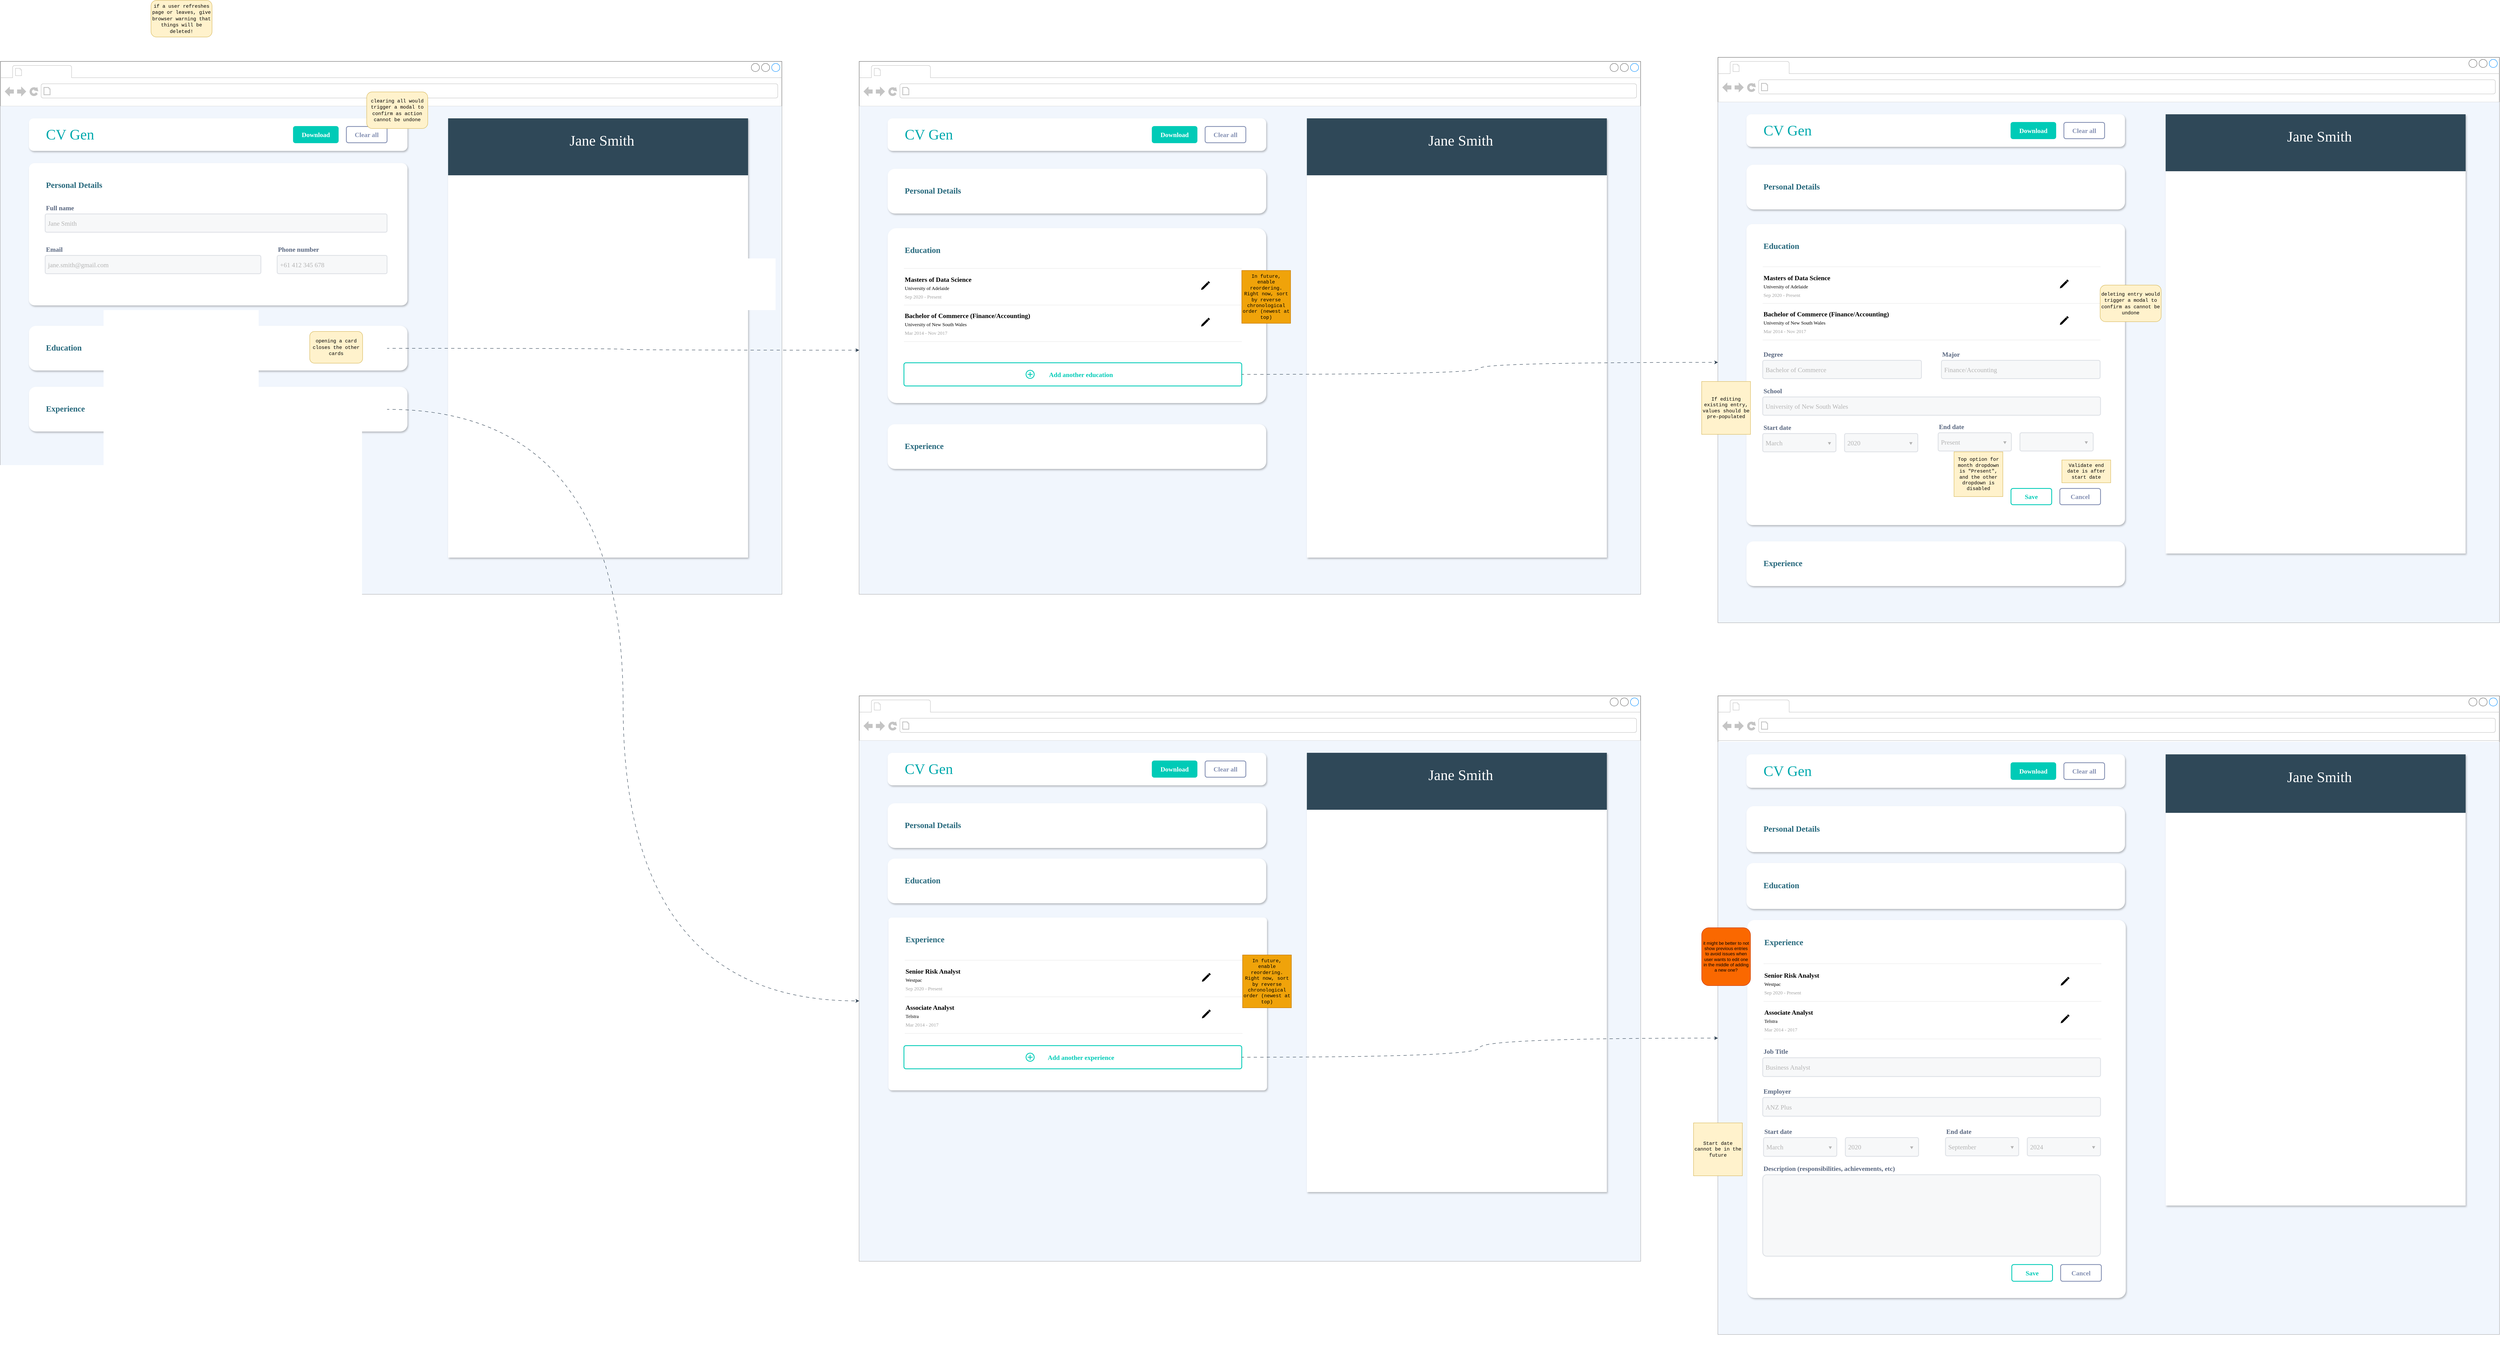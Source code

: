 <mxfile version="24.7.16">
  <diagram name="Page-1" id="PRZS8lZKRYY2VSGGr3TJ">
    <mxGraphModel dx="1456" dy="2372" grid="1" gridSize="10" guides="1" tooltips="1" connect="1" arrows="1" fold="1" page="1" pageScale="1" pageWidth="1169" pageHeight="827" math="0" shadow="0">
      <root>
        <mxCell id="0" />
        <mxCell id="1" parent="0" />
        <mxCell id="M1QpUfeUCg4roTGGK431-6" value="" style="group" vertex="1" connectable="0" parent="1">
          <mxGeometry x="1210" y="40" width="1920" height="1310" as="geometry" />
        </mxCell>
        <mxCell id="l2NazpN1zg4X8K2ymPKM-34" value="" style="strokeWidth=1;shadow=0;dashed=0;align=center;html=1;shape=mxgraph.mockup.containers.browserWindow;rSize=0;strokeColor=#666666;strokeColor2=#008cff;strokeColor3=#c4c4c4;mainText=,;recursiveResize=0;" parent="M1QpUfeUCg4roTGGK431-6" vertex="1">
          <mxGeometry width="1920" height="1310" as="geometry" />
        </mxCell>
        <mxCell id="M1QpUfeUCg4roTGGK431-4" value="" style="rounded=0;whiteSpace=wrap;html=1;strokeColor=none;fillColor=#f1f6fd;" vertex="1" parent="M1QpUfeUCg4roTGGK431-6">
          <mxGeometry y="110" width="1920" height="1200" as="geometry" />
        </mxCell>
        <mxCell id="M1QpUfeUCg4roTGGK431-14" value="" style="group;fontStyle=0" vertex="1" connectable="0" parent="M1QpUfeUCg4roTGGK431-6">
          <mxGeometry x="70" y="140" width="980" height="80" as="geometry" />
        </mxCell>
        <mxCell id="M1QpUfeUCg4roTGGK431-5" value="" style="rounded=1;whiteSpace=wrap;html=1;shadow=1;fillColor=default;strokeColor=none;" vertex="1" parent="M1QpUfeUCg4roTGGK431-14">
          <mxGeometry width="930" height="80" as="geometry" />
        </mxCell>
        <mxCell id="M1QpUfeUCg4roTGGK431-11" value="&lt;span&gt;Clear all&lt;/span&gt;" style="html=1;shadow=0;dashed=0;shape=mxgraph.bootstrap.rrect;rSize=5;strokeColor=#8490B3;strokeWidth=2;fillColor=none;fontColor=#8490B3;whiteSpace=wrap;align=center;verticalAlign=middle;spacingLeft=0;fontStyle=1;fontSize=16;spacing=5;fontFamily=DM Sans;fontSource=https%3A%2F%2Ffonts.googleapis.com%2Fcss%3Ffamily%3DDM%2BSans;" vertex="1" parent="M1QpUfeUCg4roTGGK431-14">
          <mxGeometry x="780" y="20" width="100" height="40" as="geometry" />
        </mxCell>
        <mxCell id="M1QpUfeUCg4roTGGK431-12" value="Download" style="html=1;shadow=0;dashed=0;shape=mxgraph.bootstrap.rrect;rSize=5;strokeColor=#00cbb7;strokeWidth=2;fillColor=#00cbb7;fontColor=#FFFFFF;whiteSpace=wrap;align=center;verticalAlign=middle;spacingLeft=0;fontStyle=1;fontSize=16;spacing=5;fontFamily=DM Sans;fontSource=https%3A%2F%2Ffonts.googleapis.com%2Fcss%3Ffamily%3DDM%2BSans;" vertex="1" parent="M1QpUfeUCg4roTGGK431-14">
          <mxGeometry x="650" y="20" width="110" height="40" as="geometry" />
        </mxCell>
        <mxCell id="M1QpUfeUCg4roTGGK431-13" value="CV Gen" style="text;html=1;align=left;verticalAlign=middle;whiteSpace=wrap;rounded=0;fontSize=36;fontFamily=Arizonia;fontSource=https%3A%2F%2Ffonts.googleapis.com%2Fcss%3Ffamily%3DArizonia;fontColor=#00a9ad;" vertex="1" parent="M1QpUfeUCg4roTGGK431-14">
          <mxGeometry x="40" y="25" width="250" height="30" as="geometry" />
        </mxCell>
        <mxCell id="M1QpUfeUCg4roTGGK431-21" value="&lt;font face=&quot;Courier New&quot;&gt;clearing all would trigger a modal to confirm as action cannot be undone&lt;/font&gt;" style="rounded=1;whiteSpace=wrap;html=1;fillColor=#fff2cc;strokeColor=#d6b656;" vertex="1" parent="M1QpUfeUCg4roTGGK431-14">
          <mxGeometry x="830" y="-65" width="150" height="90" as="geometry" />
        </mxCell>
        <mxCell id="M1QpUfeUCg4roTGGK431-16" value="" style="rounded=1;whiteSpace=wrap;html=1;shadow=1;fillColor=default;strokeColor=none;arcSize=4;" vertex="1" parent="M1QpUfeUCg4roTGGK431-6">
          <mxGeometry x="70" y="250" width="930" height="350" as="geometry" />
        </mxCell>
        <mxCell id="M1QpUfeUCg4roTGGK431-20" value="&lt;font data-font-src=&quot;https://fonts.googleapis.com/css?family=DM+Sans&quot; face=&quot;DM Sans&quot; style=&quot;font-size: 20px;&quot;&gt;Personal Details&lt;/font&gt;" style="text;html=1;align=left;verticalAlign=middle;whiteSpace=wrap;rounded=0;fontSize=20;fontFamily=Libre Baskerville;fontSource=https%3A%2F%2Ffonts.googleapis.com%2Fcss%3Ffamily%3DLibre%2BBaskerville;fontColor=#25677b;fontStyle=1" vertex="1" parent="M1QpUfeUCg4roTGGK431-6">
          <mxGeometry x="110" y="288" width="220" height="30" as="geometry" />
        </mxCell>
        <mxCell id="M1QpUfeUCg4roTGGK431-25" value="" style="group;fontFamily=DM Sans;fontSource=https%3A%2F%2Ffonts.googleapis.com%2Fcss%3Ffamily%3DDM%2BSans;" vertex="1" connectable="0" parent="M1QpUfeUCg4roTGGK431-6">
          <mxGeometry x="110" y="350" width="840" height="70" as="geometry" />
        </mxCell>
        <mxCell id="M1QpUfeUCg4roTGGK431-23" value="&lt;font data-font-src=&quot;https://fonts.googleapis.com/css?family=DM+Sans&quot; face=&quot;DM Sans&quot; style=&quot;font-size: 16px;&quot;&gt;Full name&lt;/font&gt;" style="fillColor=none;strokeColor=none;html=1;fontSize=12;fontStyle=0;align=left;fontColor=#596780;fontStyle=1;fontSize=11;fontFamily=Helvetica;labelBackgroundColor=default;" vertex="1" parent="M1QpUfeUCg4roTGGK431-25">
          <mxGeometry width="840" height="20" as="geometry" />
        </mxCell>
        <mxCell id="M1QpUfeUCg4roTGGK431-24" value="&lt;font face=&quot;DM Sans&quot; data-font-src=&quot;https://fonts.googleapis.com/css?family=DM+Sans&quot;&gt;Jane Smith&lt;/font&gt;" style="rounded=1;arcSize=9;fillColor=#F7F8F9;align=left;spacingLeft=5;strokeColor=#DEE1E6;html=1;strokeWidth=2;fontSize=16;fontFamily=Helvetica;fontColor=#B3B3B3;labelBackgroundColor=none;" vertex="1" parent="M1QpUfeUCg4roTGGK431-25">
          <mxGeometry y="25" width="840" height="45" as="geometry" />
        </mxCell>
        <mxCell id="M1QpUfeUCg4roTGGK431-26" value="" style="group;fontFamily=DM Sans;fontSource=https%3A%2F%2Ffonts.googleapis.com%2Fcss%3Ffamily%3DDM%2BSans;" vertex="1" connectable="0" parent="M1QpUfeUCg4roTGGK431-6">
          <mxGeometry x="110" y="452" width="530" height="70" as="geometry" />
        </mxCell>
        <mxCell id="M1QpUfeUCg4roTGGK431-27" value="&lt;font face=&quot;DM Sans&quot;&gt;&lt;span style=&quot;font-size: 16px;&quot;&gt;Email&lt;/span&gt;&lt;/font&gt;" style="fillColor=none;strokeColor=none;html=1;fontSize=12;fontStyle=0;align=left;fontColor=#596780;fontStyle=1;fontSize=11;fontFamily=Helvetica;labelBackgroundColor=default;" vertex="1" parent="M1QpUfeUCg4roTGGK431-26">
          <mxGeometry width="530" height="20" as="geometry" />
        </mxCell>
        <mxCell id="M1QpUfeUCg4roTGGK431-28" value="&lt;font face=&quot;DM Sans&quot; data-font-src=&quot;https://fonts.googleapis.com/css?family=DM+Sans&quot;&gt;jane.smith@gmail.com&lt;/font&gt;" style="rounded=1;arcSize=9;fillColor=#F7F8F9;align=left;spacingLeft=5;strokeColor=#DEE1E6;html=1;strokeWidth=2;fontSize=16;fontFamily=Helvetica;fontColor=#B3B3B3;labelBackgroundColor=none;" vertex="1" parent="M1QpUfeUCg4roTGGK431-26">
          <mxGeometry y="25" width="530" height="45" as="geometry" />
        </mxCell>
        <mxCell id="M1QpUfeUCg4roTGGK431-29" value="" style="group;fontFamily=DM Sans;fontSource=https%3A%2F%2Ffonts.googleapis.com%2Fcss%3Ffamily%3DDM%2BSans;" vertex="1" connectable="0" parent="M1QpUfeUCg4roTGGK431-6">
          <mxGeometry x="680" y="452" width="270" height="70" as="geometry" />
        </mxCell>
        <mxCell id="M1QpUfeUCg4roTGGK431-30" value="&lt;font face=&quot;DM Sans&quot;&gt;&lt;span style=&quot;font-size: 16px;&quot;&gt;Phone number&lt;/span&gt;&lt;/font&gt;" style="fillColor=none;strokeColor=none;html=1;fontSize=12;fontStyle=0;align=left;fontColor=#596780;fontStyle=1;fontSize=11;fontFamily=Helvetica;labelBackgroundColor=default;" vertex="1" parent="M1QpUfeUCg4roTGGK431-29">
          <mxGeometry width="270" height="20" as="geometry" />
        </mxCell>
        <mxCell id="M1QpUfeUCg4roTGGK431-31" value="&lt;font face=&quot;DM Sans&quot; data-font-src=&quot;https://fonts.googleapis.com/css?family=DM+Sans&quot;&gt;+61 412 345 678&lt;/font&gt;" style="rounded=1;arcSize=9;fillColor=#F7F8F9;align=left;spacingLeft=5;strokeColor=#DEE1E6;html=1;strokeWidth=2;fontSize=16;fontFamily=Helvetica;fontColor=#B3B3B3;labelBackgroundColor=none;" vertex="1" parent="M1QpUfeUCg4roTGGK431-29">
          <mxGeometry y="25" width="270" height="45" as="geometry" />
        </mxCell>
        <mxCell id="M1QpUfeUCg4roTGGK431-32" value="" style="shape=image;html=1;verticalAlign=top;verticalLabelPosition=bottom;labelBackgroundColor=none;imageAspect=0;aspect=fixed;image=https://cdn3.iconfinder.com/data/icons/user-interface-169/32/chevron-bottom-128.png;fontFamily=Helvetica;fontSize=11;fontColor=none;noLabel=1;rotation=-180;" vertex="1" parent="M1QpUfeUCg4roTGGK431-6">
          <mxGeometry x="925" y="293" width="25" height="25" as="geometry" />
        </mxCell>
        <mxCell id="M1QpUfeUCg4roTGGK431-55" value="" style="group" vertex="1" connectable="0" parent="M1QpUfeUCg4roTGGK431-6">
          <mxGeometry x="70" y="650" width="930" height="110" as="geometry" />
        </mxCell>
        <mxCell id="M1QpUfeUCg4roTGGK431-51" value="" style="rounded=1;whiteSpace=wrap;html=1;shadow=1;fillColor=default;strokeColor=none;arcSize=16;" vertex="1" parent="M1QpUfeUCg4roTGGK431-55">
          <mxGeometry width="930" height="110" as="geometry" />
        </mxCell>
        <mxCell id="M1QpUfeUCg4roTGGK431-52" value="&lt;font style=&quot;font-size: 20px;&quot;&gt;Education&lt;/font&gt;" style="text;html=1;align=left;verticalAlign=middle;whiteSpace=wrap;rounded=0;fontSize=20;fontFamily=DM Sans;fontSource=https%3A%2F%2Ffonts.googleapis.com%2Fcss%3Ffamily%3DDM%2BSans;fontColor=#25677b;fontStyle=1" vertex="1" parent="M1QpUfeUCg4roTGGK431-55">
          <mxGeometry x="40" y="38" width="220" height="30" as="geometry" />
        </mxCell>
        <mxCell id="M1QpUfeUCg4roTGGK431-53" value="" style="shape=image;html=1;verticalAlign=top;verticalLabelPosition=bottom;labelBackgroundColor=none;imageAspect=0;aspect=fixed;image=https://cdn3.iconfinder.com/data/icons/user-interface-169/32/chevron-bottom-128.png;fontFamily=Helvetica;fontSize=11;fontColor=none;noLabel=1;rotation=0;" vertex="1" parent="M1QpUfeUCg4roTGGK431-55">
          <mxGeometry x="855" y="43" width="25" height="25" as="geometry" />
        </mxCell>
        <mxCell id="M1QpUfeUCg4roTGGK431-60" value="&lt;font face=&quot;Courier New&quot;&gt;opening a card closes the other cards&lt;/font&gt;" style="rounded=1;whiteSpace=wrap;html=1;fillColor=#fff2cc;strokeColor=#d6b656;" vertex="1" parent="M1QpUfeUCg4roTGGK431-55">
          <mxGeometry x="690" y="14" width="130" height="78" as="geometry" />
        </mxCell>
        <mxCell id="M1QpUfeUCg4roTGGK431-56" value="" style="group" vertex="1" connectable="0" parent="M1QpUfeUCg4roTGGK431-6">
          <mxGeometry x="70" y="800" width="930" height="110" as="geometry" />
        </mxCell>
        <mxCell id="M1QpUfeUCg4roTGGK431-57" value="" style="rounded=1;whiteSpace=wrap;html=1;shadow=1;fillColor=default;strokeColor=none;arcSize=16;" vertex="1" parent="M1QpUfeUCg4roTGGK431-56">
          <mxGeometry width="930" height="110" as="geometry" />
        </mxCell>
        <mxCell id="M1QpUfeUCg4roTGGK431-58" value="&lt;font style=&quot;font-size: 20px;&quot;&gt;Experience&lt;/font&gt;" style="text;html=1;align=left;verticalAlign=middle;whiteSpace=wrap;rounded=0;fontSize=20;fontFamily=DM Sans;fontSource=https%3A%2F%2Ffonts.googleapis.com%2Fcss%3Ffamily%3DDM%2BSans;fontColor=#25677b;fontStyle=1" vertex="1" parent="M1QpUfeUCg4roTGGK431-56">
          <mxGeometry x="40" y="38" width="220" height="30" as="geometry" />
        </mxCell>
        <mxCell id="M1QpUfeUCg4roTGGK431-59" value="" style="shape=image;html=1;verticalAlign=top;verticalLabelPosition=bottom;labelBackgroundColor=none;imageAspect=0;aspect=fixed;image=https://cdn3.iconfinder.com/data/icons/user-interface-169/32/chevron-bottom-128.png;fontFamily=Helvetica;fontSize=11;fontColor=none;noLabel=1;rotation=0;" vertex="1" parent="M1QpUfeUCg4roTGGK431-56">
          <mxGeometry x="855" y="43" width="25" height="25" as="geometry" />
        </mxCell>
        <mxCell id="M1QpUfeUCg4roTGGK431-63" value="" style="group" vertex="1" connectable="0" parent="M1QpUfeUCg4roTGGK431-6">
          <mxGeometry x="1100" y="140" width="737" height="1080" as="geometry" />
        </mxCell>
        <mxCell id="M1QpUfeUCg4roTGGK431-7" value="" style="rounded=1;whiteSpace=wrap;html=1;shadow=1;fillColor=default;strokeColor=none;arcSize=0;fontColor=default;" vertex="1" parent="M1QpUfeUCg4roTGGK431-63">
          <mxGeometry width="737" height="1080" as="geometry" />
        </mxCell>
        <mxCell id="M1QpUfeUCg4roTGGK431-61" value="" style="rounded=0;whiteSpace=wrap;html=1;fontFamily=Helvetica;fontSize=11;fontColor=default;labelBackgroundColor=default;fillColor=#2F4858;strokeColor=none;" vertex="1" parent="M1QpUfeUCg4roTGGK431-63">
          <mxGeometry width="737" height="140" as="geometry" />
        </mxCell>
        <mxCell id="M1QpUfeUCg4roTGGK431-62" value="&lt;font style=&quot;font-size: 36px;&quot; color=&quot;#ffffff&quot;&gt;Jane Smith&lt;/font&gt;" style="text;html=1;align=center;verticalAlign=middle;whiteSpace=wrap;rounded=0;fontFamily=Georgia;fontSize=36;fontColor=default;labelBackgroundColor=none;" vertex="1" parent="M1QpUfeUCg4roTGGK431-63">
          <mxGeometry x="278.622" y="40" width="197.732" height="30" as="geometry" />
        </mxCell>
        <mxCell id="M1QpUfeUCg4roTGGK431-64" value="" style="group" vertex="1" connectable="0" parent="1">
          <mxGeometry x="5430" y="30" width="1920" height="1390" as="geometry" />
        </mxCell>
        <mxCell id="M1QpUfeUCg4roTGGK431-65" value="" style="strokeWidth=1;shadow=0;dashed=0;align=center;html=1;shape=mxgraph.mockup.containers.browserWindow;rSize=0;strokeColor=#666666;strokeColor2=#008cff;strokeColor3=#c4c4c4;mainText=,;recursiveResize=0;" vertex="1" parent="M1QpUfeUCg4roTGGK431-64">
          <mxGeometry width="1920" height="1390" as="geometry" />
        </mxCell>
        <mxCell id="M1QpUfeUCg4roTGGK431-66" value="" style="rounded=0;whiteSpace=wrap;html=1;strokeColor=none;fillColor=#f1f6fd;" vertex="1" parent="M1QpUfeUCg4roTGGK431-64">
          <mxGeometry y="110" width="1920" height="1280" as="geometry" />
        </mxCell>
        <mxCell id="M1QpUfeUCg4roTGGK431-67" value="" style="group;fontStyle=0" vertex="1" connectable="0" parent="M1QpUfeUCg4roTGGK431-64">
          <mxGeometry x="70" y="140" width="930" height="80" as="geometry" />
        </mxCell>
        <mxCell id="M1QpUfeUCg4roTGGK431-68" value="" style="rounded=1;whiteSpace=wrap;html=1;shadow=1;fillColor=default;strokeColor=none;" vertex="1" parent="M1QpUfeUCg4roTGGK431-67">
          <mxGeometry width="930" height="80" as="geometry" />
        </mxCell>
        <mxCell id="M1QpUfeUCg4roTGGK431-69" value="&lt;span&gt;Clear all&lt;/span&gt;" style="html=1;shadow=0;dashed=0;shape=mxgraph.bootstrap.rrect;rSize=5;strokeColor=#8490B3;strokeWidth=2;fillColor=none;fontColor=#8490B3;whiteSpace=wrap;align=center;verticalAlign=middle;spacingLeft=0;fontStyle=1;fontSize=16;spacing=5;fontFamily=DM Sans;fontSource=https%3A%2F%2Ffonts.googleapis.com%2Fcss%3Ffamily%3DDM%2BSans;" vertex="1" parent="M1QpUfeUCg4roTGGK431-67">
          <mxGeometry x="780" y="20" width="100" height="40" as="geometry" />
        </mxCell>
        <mxCell id="M1QpUfeUCg4roTGGK431-70" value="Download" style="html=1;shadow=0;dashed=0;shape=mxgraph.bootstrap.rrect;rSize=5;strokeColor=#00cbb7;strokeWidth=2;fillColor=#00cbb7;fontColor=#FFFFFF;whiteSpace=wrap;align=center;verticalAlign=middle;spacingLeft=0;fontStyle=1;fontSize=16;spacing=5;fontFamily=DM Sans;fontSource=https%3A%2F%2Ffonts.googleapis.com%2Fcss%3Ffamily%3DDM%2BSans;" vertex="1" parent="M1QpUfeUCg4roTGGK431-67">
          <mxGeometry x="650" y="20" width="110" height="40" as="geometry" />
        </mxCell>
        <mxCell id="M1QpUfeUCg4roTGGK431-71" value="CV Gen" style="text;html=1;align=left;verticalAlign=middle;whiteSpace=wrap;rounded=0;fontSize=36;fontFamily=Arizonia;fontSource=https%3A%2F%2Ffonts.googleapis.com%2Fcss%3Ffamily%3DArizonia;fontColor=#00a9ad;" vertex="1" parent="M1QpUfeUCg4roTGGK431-67">
          <mxGeometry x="40" y="25" width="250" height="30" as="geometry" />
        </mxCell>
        <mxCell id="M1QpUfeUCg4roTGGK431-95" value="" style="group" vertex="1" connectable="0" parent="M1QpUfeUCg4roTGGK431-64">
          <mxGeometry x="70" y="1190" width="930" height="110" as="geometry" />
        </mxCell>
        <mxCell id="M1QpUfeUCg4roTGGK431-96" value="" style="rounded=1;whiteSpace=wrap;html=1;shadow=1;fillColor=default;strokeColor=none;arcSize=16;" vertex="1" parent="M1QpUfeUCg4roTGGK431-95">
          <mxGeometry width="930" height="110" as="geometry" />
        </mxCell>
        <mxCell id="M1QpUfeUCg4roTGGK431-97" value="&lt;font style=&quot;font-size: 20px;&quot;&gt;Experience&lt;/font&gt;" style="text;html=1;align=left;verticalAlign=middle;whiteSpace=wrap;rounded=0;fontSize=20;fontFamily=DM Sans;fontSource=https%3A%2F%2Ffonts.googleapis.com%2Fcss%3Ffamily%3DDM%2BSans;fontColor=#25677b;fontStyle=1" vertex="1" parent="M1QpUfeUCg4roTGGK431-95">
          <mxGeometry x="40" y="38" width="220" height="30" as="geometry" />
        </mxCell>
        <mxCell id="M1QpUfeUCg4roTGGK431-98" value="" style="shape=image;html=1;verticalAlign=top;verticalLabelPosition=bottom;labelBackgroundColor=none;imageAspect=0;aspect=fixed;image=https://cdn3.iconfinder.com/data/icons/user-interface-169/32/chevron-bottom-128.png;fontFamily=Helvetica;fontSize=11;fontColor=none;noLabel=1;rotation=0;" vertex="1" parent="M1QpUfeUCg4roTGGK431-95">
          <mxGeometry x="855" y="43" width="25" height="25" as="geometry" />
        </mxCell>
        <mxCell id="M1QpUfeUCg4roTGGK431-99" value="" style="group" vertex="1" connectable="0" parent="M1QpUfeUCg4roTGGK431-64">
          <mxGeometry x="1100" y="140" width="737" height="1080" as="geometry" />
        </mxCell>
        <mxCell id="M1QpUfeUCg4roTGGK431-100" value="" style="rounded=1;whiteSpace=wrap;html=1;shadow=1;fillColor=default;strokeColor=none;arcSize=0;fontColor=default;" vertex="1" parent="M1QpUfeUCg4roTGGK431-99">
          <mxGeometry width="737" height="1080" as="geometry" />
        </mxCell>
        <mxCell id="M1QpUfeUCg4roTGGK431-101" value="" style="rounded=0;whiteSpace=wrap;html=1;fontFamily=Helvetica;fontSize=11;fontColor=default;labelBackgroundColor=default;fillColor=#2F4858;strokeColor=none;" vertex="1" parent="M1QpUfeUCg4roTGGK431-99">
          <mxGeometry width="737" height="140" as="geometry" />
        </mxCell>
        <mxCell id="M1QpUfeUCg4roTGGK431-102" value="&lt;font style=&quot;font-size: 36px;&quot; color=&quot;#ffffff&quot;&gt;Jane Smith&lt;/font&gt;" style="text;html=1;align=center;verticalAlign=middle;whiteSpace=wrap;rounded=0;fontFamily=Georgia;fontSize=36;fontColor=default;labelBackgroundColor=none;" vertex="1" parent="M1QpUfeUCg4roTGGK431-99">
          <mxGeometry x="278.622" y="40" width="197.732" height="30" as="geometry" />
        </mxCell>
        <mxCell id="M1QpUfeUCg4roTGGK431-112" value="" style="rounded=1;whiteSpace=wrap;html=1;shadow=1;fillColor=default;strokeColor=none;arcSize=2;" vertex="1" parent="M1QpUfeUCg4roTGGK431-64">
          <mxGeometry x="70" y="410" width="930" height="740" as="geometry" />
        </mxCell>
        <mxCell id="M1QpUfeUCg4roTGGK431-113" value="&lt;font data-font-src=&quot;https://fonts.googleapis.com/css?family=DM+Sans&quot; face=&quot;DM Sans&quot; style=&quot;font-size: 20px;&quot;&gt;Education&lt;/font&gt;" style="text;html=1;align=left;verticalAlign=middle;whiteSpace=wrap;rounded=0;fontSize=20;fontFamily=Libre Baskerville;fontSource=https%3A%2F%2Ffonts.googleapis.com%2Fcss%3Ffamily%3DLibre%2BBaskerville;fontColor=#25677b;fontStyle=1" vertex="1" parent="M1QpUfeUCg4roTGGK431-64">
          <mxGeometry x="110" y="448" width="220" height="30" as="geometry" />
        </mxCell>
        <mxCell id="M1QpUfeUCg4roTGGK431-114" value="" style="group;fontFamily=DM Sans;fontSource=https%3A%2F%2Ffonts.googleapis.com%2Fcss%3Ffamily%3DDM%2BSans;" vertex="1" connectable="0" parent="M1QpUfeUCg4roTGGK431-64">
          <mxGeometry x="110" y="720" width="390" height="70" as="geometry" />
        </mxCell>
        <mxCell id="M1QpUfeUCg4roTGGK431-115" value="&lt;font data-font-src=&quot;https://fonts.googleapis.com/css?family=DM+Sans&quot; face=&quot;DM Sans&quot; style=&quot;font-size: 16px;&quot;&gt;Degree&lt;/font&gt;" style="fillColor=none;strokeColor=none;html=1;fontSize=12;fontStyle=0;align=left;fontColor=#596780;fontStyle=1;fontSize=11;fontFamily=Helvetica;labelBackgroundColor=default;" vertex="1" parent="M1QpUfeUCg4roTGGK431-114">
          <mxGeometry width="390" height="20" as="geometry" />
        </mxCell>
        <mxCell id="M1QpUfeUCg4roTGGK431-116" value="&lt;font face=&quot;DM Sans&quot; data-font-src=&quot;https://fonts.googleapis.com/css?family=DM+Sans&quot;&gt;Bachelor of Commerce&lt;/font&gt;" style="rounded=1;arcSize=9;fillColor=#F7F8F9;align=left;spacingLeft=5;strokeColor=#DEE1E6;html=1;strokeWidth=2;fontSize=16;fontFamily=Helvetica;fontColor=#B3B3B3;labelBackgroundColor=none;" vertex="1" parent="M1QpUfeUCg4roTGGK431-114">
          <mxGeometry y="25" width="390" height="45" as="geometry" />
        </mxCell>
        <mxCell id="M1QpUfeUCg4roTGGK431-117" value="" style="group;fontFamily=DM Sans;fontSource=https%3A%2F%2Ffonts.googleapis.com%2Fcss%3Ffamily%3DDM%2BSans;" vertex="1" connectable="0" parent="M1QpUfeUCg4roTGGK431-64">
          <mxGeometry x="110" y="810" width="830" height="70" as="geometry" />
        </mxCell>
        <mxCell id="M1QpUfeUCg4roTGGK431-118" value="&lt;font face=&quot;DM Sans&quot;&gt;&lt;span style=&quot;font-size: 16px;&quot;&gt;School&lt;/span&gt;&lt;/font&gt;" style="fillColor=none;strokeColor=none;html=1;fontSize=12;fontStyle=0;align=left;fontColor=#596780;fontStyle=1;fontSize=11;fontFamily=Helvetica;labelBackgroundColor=default;" vertex="1" parent="M1QpUfeUCg4roTGGK431-117">
          <mxGeometry width="830" height="20" as="geometry" />
        </mxCell>
        <mxCell id="M1QpUfeUCg4roTGGK431-119" value="&lt;font face=&quot;DM Sans&quot; data-font-src=&quot;https://fonts.googleapis.com/css?family=DM+Sans&quot;&gt;University of New South Wales&lt;/font&gt;" style="rounded=1;arcSize=9;fillColor=#F7F8F9;align=left;spacingLeft=5;strokeColor=#DEE1E6;html=1;strokeWidth=2;fontSize=16;fontFamily=Helvetica;fontColor=#B3B3B3;labelBackgroundColor=none;" vertex="1" parent="M1QpUfeUCg4roTGGK431-117">
          <mxGeometry y="25" width="830" height="45" as="geometry" />
        </mxCell>
        <mxCell id="M1QpUfeUCg4roTGGK431-133" value="" style="group;fontFamily=DM Sans;fontSource=https%3A%2F%2Ffonts.googleapis.com%2Fcss%3Ffamily%3DDM%2BSans;" vertex="1" connectable="0" parent="M1QpUfeUCg4roTGGK431-64">
          <mxGeometry x="549" y="720" width="390" height="70" as="geometry" />
        </mxCell>
        <mxCell id="M1QpUfeUCg4roTGGK431-134" value="&lt;font data-font-src=&quot;https://fonts.googleapis.com/css?family=DM+Sans&quot; face=&quot;DM Sans&quot; style=&quot;font-size: 16px;&quot;&gt;Major&lt;/font&gt;" style="fillColor=none;strokeColor=none;html=1;fontSize=12;fontStyle=0;align=left;fontColor=#596780;fontStyle=1;fontSize=11;fontFamily=Helvetica;labelBackgroundColor=default;" vertex="1" parent="M1QpUfeUCg4roTGGK431-133">
          <mxGeometry width="390" height="20" as="geometry" />
        </mxCell>
        <mxCell id="M1QpUfeUCg4roTGGK431-135" value="&lt;font color=&quot;#b3b3b3&quot; data-font-src=&quot;https://fonts.googleapis.com/css?family=DM+Sans&quot; face=&quot;DM Sans&quot;&gt;Finance/Accounting&lt;/font&gt;" style="rounded=1;arcSize=9;fillColor=#F7F8F9;align=left;spacingLeft=5;strokeColor=#DEE1E6;html=1;strokeWidth=2;fontSize=16;fontFamily=Helvetica;fontColor=default;labelBackgroundColor=none;" vertex="1" parent="M1QpUfeUCg4roTGGK431-133">
          <mxGeometry y="25" width="390" height="45" as="geometry" />
        </mxCell>
        <mxCell id="M1QpUfeUCg4roTGGK431-229" value="" style="line;strokeWidth=1;rotatable=0;dashed=0;labelPosition=right;align=left;verticalAlign=middle;spacingTop=0;spacingLeft=6;points=[];portConstraint=eastwest;fontFamily=Helvetica;fontSize=11;fontColor=default;labelBackgroundColor=default;fillColor=none;strokeColor=#E8E8E8;container=0;" vertex="1" parent="M1QpUfeUCg4roTGGK431-64">
          <mxGeometry x="110" y="510" width="830" height="10" as="geometry" />
        </mxCell>
        <mxCell id="M1QpUfeUCg4roTGGK431-230" value="" style="html=1;dashed=0;aspect=fixed;verticalLabelPosition=bottom;verticalAlign=top;align=center;shape=mxgraph.gmdl.edit;strokeColor=none;fillColor=#000000;shadow=0;sketch=0;fontFamily=Helvetica;fontSize=11;fontColor=default;labelBackgroundColor=default;container=0;" vertex="1" parent="M1QpUfeUCg4roTGGK431-64">
          <mxGeometry x="840" y="546" width="22" height="22" as="geometry" />
        </mxCell>
        <mxCell id="M1QpUfeUCg4roTGGK431-231" value="" style="line;strokeWidth=1;rotatable=0;dashed=0;labelPosition=right;align=left;verticalAlign=middle;spacingTop=0;spacingLeft=6;points=[];portConstraint=eastwest;fontFamily=Helvetica;fontSize=11;fontColor=default;labelBackgroundColor=default;fillColor=none;strokeColor=#E8E8E8;container=0;" vertex="1" parent="M1QpUfeUCg4roTGGK431-64">
          <mxGeometry x="110" y="600" width="830" height="10" as="geometry" />
        </mxCell>
        <mxCell id="M1QpUfeUCg4roTGGK431-232" value="" style="line;strokeWidth=1;rotatable=0;dashed=0;labelPosition=right;align=left;verticalAlign=middle;spacingTop=0;spacingLeft=6;points=[];portConstraint=eastwest;fontFamily=Helvetica;fontSize=11;fontColor=default;labelBackgroundColor=default;fillColor=none;strokeColor=#E8E8E8;container=0;" vertex="1" parent="M1QpUfeUCg4roTGGK431-64">
          <mxGeometry x="110" y="690" width="830" height="10" as="geometry" />
        </mxCell>
        <mxCell id="M1QpUfeUCg4roTGGK431-233" value="&lt;div style=&quot;line-height: 180%;&quot;&gt;&lt;span style=&quot;font-family: &amp;quot;DM Sans&amp;quot;; font-size: 16px;&quot;&gt;&lt;b&gt;Bachelor of Commerce (Finance/Accounting)&lt;/b&gt;&lt;/span&gt;&lt;/div&gt;&lt;div style=&quot;line-height: 180%;&quot;&gt;&lt;span style=&quot;font-family: &amp;quot;DM Sans&amp;quot;; font-size: 12px;&quot;&gt;University of New South Wales&lt;/span&gt;&lt;br&gt;&lt;/div&gt;&lt;div style=&quot;font-size: 12px; line-height: 180%;&quot;&gt;&lt;font face=&quot;DM Sans&quot; color=&quot;#a1a1a1&quot;&gt;Mar 2014 - Nov 2017&lt;/font&gt;&lt;/div&gt;" style="text;html=1;align=left;verticalAlign=middle;whiteSpace=wrap;rounded=0;fontFamily=Helvetica;fontSize=11;fontColor=default;labelBackgroundColor=default;container=0;" vertex="1" parent="M1QpUfeUCg4roTGGK431-64">
          <mxGeometry x="110" y="613" width="373.592" height="80" as="geometry" />
        </mxCell>
        <mxCell id="M1QpUfeUCg4roTGGK431-234" value="" style="shape=image;html=1;verticalAlign=top;verticalLabelPosition=bottom;labelBackgroundColor=#ffffff;imageAspect=0;aspect=fixed;image=https://cdn0.iconfinder.com/data/icons/google-material-design-3-0/48/ic_delete_forever_48px-128.png;fontFamily=Helvetica;fontSize=11;fontColor=default;container=0;" vertex="1" parent="M1QpUfeUCg4roTGGK431-64">
          <mxGeometry x="890" y="632" width="30" height="30" as="geometry" />
        </mxCell>
        <mxCell id="M1QpUfeUCg4roTGGK431-235" value="" style="html=1;dashed=0;aspect=fixed;verticalLabelPosition=bottom;verticalAlign=top;align=center;shape=mxgraph.gmdl.edit;strokeColor=none;fillColor=#000000;shadow=0;sketch=0;fontFamily=Helvetica;fontSize=11;fontColor=default;labelBackgroundColor=default;container=0;" vertex="1" parent="M1QpUfeUCg4roTGGK431-64">
          <mxGeometry x="840" y="636" width="22" height="22" as="geometry" />
        </mxCell>
        <mxCell id="M1QpUfeUCg4roTGGK431-236" value="&lt;div style=&quot;line-height: 180%;&quot;&gt;&lt;span style=&quot;font-size: 16px;&quot;&gt;&lt;b&gt;&lt;font data-font-src=&quot;https://fonts.googleapis.com/css?family=DM+Sans&quot; face=&quot;DM Sans&quot;&gt;Masters of Data Science&lt;/font&gt;&lt;/b&gt;&lt;/span&gt;&lt;/div&gt;&lt;div style=&quot;line-height: 180%;&quot;&gt;&lt;span style=&quot;font-size: 12px;&quot;&gt;&lt;font face=&quot;DM Sans&quot;&gt;University of Adelaide&lt;/font&gt;&lt;/span&gt;&lt;br&gt;&lt;/div&gt;&lt;div style=&quot;font-size: 12px; line-height: 180%;&quot;&gt;&lt;font data-font-src=&quot;https://fonts.googleapis.com/css?family=DM+Sans&quot; face=&quot;DM Sans&quot; color=&quot;#a1a1a1&quot; style=&quot;font-size: 12px;&quot;&gt;Sep 2020 - Present&lt;/font&gt;&lt;/div&gt;" style="text;html=1;align=left;verticalAlign=middle;whiteSpace=wrap;rounded=0;fontFamily=Helvetica;fontSize=11;fontColor=default;labelBackgroundColor=default;container=0;" vertex="1" parent="M1QpUfeUCg4roTGGK431-64">
          <mxGeometry x="110" y="524" width="373.592" height="80" as="geometry" />
        </mxCell>
        <mxCell id="M1QpUfeUCg4roTGGK431-237" value="" style="shape=image;html=1;verticalAlign=top;verticalLabelPosition=bottom;labelBackgroundColor=#ffffff;imageAspect=0;aspect=fixed;image=https://cdn0.iconfinder.com/data/icons/google-material-design-3-0/48/ic_delete_forever_48px-128.png;fontFamily=Helvetica;fontSize=11;fontColor=default;container=0;" vertex="1" parent="M1QpUfeUCg4roTGGK431-64">
          <mxGeometry x="890" y="544" width="30" height="30" as="geometry" />
        </mxCell>
        <mxCell id="M1QpUfeUCg4roTGGK431-249" value="" style="group" vertex="1" connectable="0" parent="M1QpUfeUCg4roTGGK431-64">
          <mxGeometry x="110" y="900" width="381" height="70" as="geometry" />
        </mxCell>
        <mxCell id="M1QpUfeUCg4roTGGK431-238" value="" style="group;fontFamily=DM Sans;fontSource=https%3A%2F%2Ffonts.googleapis.com%2Fcss%3Ffamily%3DDM%2BSans;" vertex="1" connectable="0" parent="M1QpUfeUCg4roTGGK431-249">
          <mxGeometry width="180" height="70" as="geometry" />
        </mxCell>
        <mxCell id="M1QpUfeUCg4roTGGK431-239" value="&lt;font data-font-src=&quot;https://fonts.googleapis.com/css?family=DM+Sans&quot; face=&quot;DM Sans&quot; style=&quot;font-size: 16px;&quot;&gt;Start date&lt;/font&gt;" style="fillColor=none;strokeColor=none;html=1;fontSize=12;fontStyle=0;align=left;fontColor=#596780;fontStyle=1;fontSize=11;fontFamily=Helvetica;labelBackgroundColor=default;" vertex="1" parent="M1QpUfeUCg4roTGGK431-238">
          <mxGeometry width="180" height="20" as="geometry" />
        </mxCell>
        <mxCell id="M1QpUfeUCg4roTGGK431-240" value="&lt;font face=&quot;DM Sans&quot; data-font-src=&quot;https://fonts.googleapis.com/css?family=DM+Sans&quot;&gt;March&lt;/font&gt;" style="rounded=1;arcSize=9;fillColor=#F7F8F9;align=left;spacingLeft=5;strokeColor=#DEE1E6;html=1;strokeWidth=2;fontSize=16;fontFamily=Helvetica;fontColor=#B3B3B3;labelBackgroundColor=none;" vertex="1" parent="M1QpUfeUCg4roTGGK431-238">
          <mxGeometry y="25" width="180" height="45" as="geometry" />
        </mxCell>
        <mxCell id="M1QpUfeUCg4roTGGK431-247" value="" style="verticalLabelPosition=bottom;verticalAlign=top;html=1;shape=mxgraph.basic.acute_triangle;dx=0.5;rotation=-180;fillColor=#B3B3B3;aspect=fixed;strokeColor=none;" vertex="1" parent="M1QpUfeUCg4roTGGK431-238">
          <mxGeometry x="160" y="46.13" width="8" height="6.74" as="geometry" />
        </mxCell>
        <mxCell id="M1QpUfeUCg4roTGGK431-244" value="" style="group;fontFamily=DM Sans;fontSource=https%3A%2F%2Ffonts.googleapis.com%2Fcss%3Ffamily%3DDM%2BSans;" vertex="1" connectable="0" parent="M1QpUfeUCg4roTGGK431-249">
          <mxGeometry x="201" width="180" height="70" as="geometry" />
        </mxCell>
        <mxCell id="M1QpUfeUCg4roTGGK431-246" value="&lt;font face=&quot;DM Sans&quot; data-font-src=&quot;https://fonts.googleapis.com/css?family=DM+Sans&quot;&gt;2020&lt;/font&gt;" style="rounded=1;arcSize=9;fillColor=#F7F8F9;align=left;spacingLeft=5;strokeColor=#DEE1E6;html=1;strokeWidth=2;fontSize=16;fontFamily=Helvetica;fontColor=#B3B3B3;labelBackgroundColor=none;" vertex="1" parent="M1QpUfeUCg4roTGGK431-244">
          <mxGeometry y="25" width="180" height="45" as="geometry" />
        </mxCell>
        <mxCell id="M1QpUfeUCg4roTGGK431-248" value="" style="verticalLabelPosition=bottom;verticalAlign=top;html=1;shape=mxgraph.basic.acute_triangle;dx=0.5;rotation=-180;fillColor=#B3B3B3;aspect=fixed;strokeColor=none;" vertex="1" parent="M1QpUfeUCg4roTGGK431-244">
          <mxGeometry x="159" y="46.13" width="8" height="6.74" as="geometry" />
        </mxCell>
        <mxCell id="M1QpUfeUCg4roTGGK431-263" value="Save" style="html=1;shadow=0;dashed=0;shape=mxgraph.bootstrap.rrect;rSize=5;strokeColor=#00cbb7;strokeWidth=2;fillColor=none;fontColor=#00CBB7;whiteSpace=wrap;align=center;verticalAlign=middle;spacingLeft=0;fontStyle=1;fontSize=16;spacing=5;fontFamily=DM Sans;fontSource=https%3A%2F%2Ffonts.googleapis.com%2Fcss%3Ffamily%3DDM%2BSans;" vertex="1" parent="M1QpUfeUCg4roTGGK431-64">
          <mxGeometry x="720" y="1060" width="100" height="40" as="geometry" />
        </mxCell>
        <mxCell id="M1QpUfeUCg4roTGGK431-264" value="Cancel" style="html=1;shadow=0;dashed=0;shape=mxgraph.bootstrap.rrect;rSize=5;strokeColor=#8490B3;strokeWidth=2;fillColor=none;fontColor=#8490B3;whiteSpace=wrap;align=center;verticalAlign=middle;spacingLeft=0;fontStyle=1;fontSize=16;spacing=5;fontFamily=DM Sans;fontSource=https%3A%2F%2Ffonts.googleapis.com%2Fcss%3Ffamily%3DDM%2BSans;" vertex="1" parent="M1QpUfeUCg4roTGGK431-64">
          <mxGeometry x="840" y="1060" width="100" height="40" as="geometry" />
        </mxCell>
        <mxCell id="M1QpUfeUCg4roTGGK431-258" value="Validate end date is after start date" style="text;html=1;align=center;verticalAlign=middle;whiteSpace=wrap;rounded=0;fontFamily=Courier New;fillColor=#fff2cc;strokeColor=#d6b656;" vertex="1" parent="M1QpUfeUCg4roTGGK431-64">
          <mxGeometry x="845" y="990" width="120" height="56" as="geometry" />
        </mxCell>
        <mxCell id="M1QpUfeUCg4roTGGK431-265" value="If editing existing entry, values should be pre-populated" style="text;html=1;align=center;verticalAlign=middle;whiteSpace=wrap;rounded=0;fontFamily=Courier New;fillColor=#fff2cc;strokeColor=#d6b656;" vertex="1" parent="M1QpUfeUCg4roTGGK431-64">
          <mxGeometry x="-40" y="797" width="120" height="130" as="geometry" />
        </mxCell>
        <mxCell id="M1QpUfeUCg4roTGGK431-267" value="&lt;font face=&quot;Courier New&quot;&gt;deleting entry would trigger a modal to confirm as cannot be undone&lt;/font&gt;" style="rounded=1;whiteSpace=wrap;html=1;fillColor=#fff2cc;strokeColor=#d6b656;" vertex="1" parent="M1QpUfeUCg4roTGGK431-64">
          <mxGeometry x="939" y="560" width="150" height="90" as="geometry" />
        </mxCell>
        <mxCell id="M1QpUfeUCg4roTGGK431-107" value="" style="group" vertex="1" connectable="0" parent="M1QpUfeUCg4roTGGK431-64">
          <mxGeometry x="70" y="264" width="930" height="110" as="geometry" />
        </mxCell>
        <mxCell id="M1QpUfeUCg4roTGGK431-108" value="" style="rounded=1;whiteSpace=wrap;html=1;shadow=1;fillColor=default;strokeColor=none;arcSize=16;" vertex="1" parent="M1QpUfeUCg4roTGGK431-107">
          <mxGeometry width="930" height="110" as="geometry" />
        </mxCell>
        <mxCell id="M1QpUfeUCg4roTGGK431-109" value="&lt;font style=&quot;font-size: 20px;&quot;&gt;Personal Details&lt;/font&gt;" style="text;html=1;align=left;verticalAlign=middle;whiteSpace=wrap;rounded=0;fontSize=20;fontFamily=DM Sans;fontSource=https%3A%2F%2Ffonts.googleapis.com%2Fcss%3Ffamily%3DDM%2BSans;fontColor=#25677b;fontStyle=1" vertex="1" parent="M1QpUfeUCg4roTGGK431-107">
          <mxGeometry x="40" y="38" width="220" height="30" as="geometry" />
        </mxCell>
        <mxCell id="M1QpUfeUCg4roTGGK431-110" value="" style="shape=image;html=1;verticalAlign=top;verticalLabelPosition=bottom;labelBackgroundColor=none;imageAspect=0;aspect=fixed;image=https://cdn3.iconfinder.com/data/icons/user-interface-169/32/chevron-bottom-128.png;fontFamily=Helvetica;fontSize=11;fontColor=none;noLabel=1;rotation=0;" vertex="1" parent="M1QpUfeUCg4roTGGK431-107">
          <mxGeometry x="851" y="43" width="25" height="25" as="geometry" />
        </mxCell>
        <mxCell id="M1QpUfeUCg4roTGGK431-273" value="" style="shape=image;html=1;verticalAlign=top;verticalLabelPosition=bottom;labelBackgroundColor=none;imageAspect=0;aspect=fixed;image=https://cdn3.iconfinder.com/data/icons/user-interface-169/32/chevron-bottom-128.png;fontFamily=Helvetica;fontSize=11;fontColor=none;noLabel=1;rotation=-180;" vertex="1" parent="M1QpUfeUCg4roTGGK431-64">
          <mxGeometry x="921" y="453" width="25" height="25" as="geometry" />
        </mxCell>
        <mxCell id="M1QpUfeUCg4roTGGK431-259" value="Top option for month dropdown is &quot;Present&quot;, and the other dropdown is disabled" style="text;html=1;align=center;verticalAlign=middle;whiteSpace=wrap;rounded=0;fontFamily=Courier New;fillColor=#fff2cc;strokeColor=#d6b656;" vertex="1" parent="M1QpUfeUCg4roTGGK431-64">
          <mxGeometry x="580" y="970" width="120" height="110" as="geometry" />
        </mxCell>
        <mxCell id="M1QpUfeUCg4roTGGK431-136" value="" style="group" vertex="1" connectable="0" parent="1">
          <mxGeometry x="3320" y="40" width="1920" height="1310" as="geometry" />
        </mxCell>
        <mxCell id="M1QpUfeUCg4roTGGK431-137" value="" style="strokeWidth=1;shadow=0;dashed=0;align=center;html=1;shape=mxgraph.mockup.containers.browserWindow;rSize=0;strokeColor=#666666;strokeColor2=#008cff;strokeColor3=#c4c4c4;mainText=,;recursiveResize=0;" vertex="1" parent="M1QpUfeUCg4roTGGK431-136">
          <mxGeometry width="1920" height="1310" as="geometry" />
        </mxCell>
        <mxCell id="M1QpUfeUCg4roTGGK431-138" value="" style="rounded=0;whiteSpace=wrap;html=1;strokeColor=none;fillColor=#f1f6fd;" vertex="1" parent="M1QpUfeUCg4roTGGK431-136">
          <mxGeometry y="110" width="1920" height="1200" as="geometry" />
        </mxCell>
        <mxCell id="M1QpUfeUCg4roTGGK431-139" value="" style="group;fontStyle=0" vertex="1" connectable="0" parent="M1QpUfeUCg4roTGGK431-136">
          <mxGeometry x="70" y="140" width="930" height="80" as="geometry" />
        </mxCell>
        <mxCell id="M1QpUfeUCg4roTGGK431-140" value="" style="rounded=1;whiteSpace=wrap;html=1;shadow=1;fillColor=default;strokeColor=none;" vertex="1" parent="M1QpUfeUCg4roTGGK431-139">
          <mxGeometry width="930" height="80" as="geometry" />
        </mxCell>
        <mxCell id="M1QpUfeUCg4roTGGK431-141" value="&lt;span&gt;Clear all&lt;/span&gt;" style="html=1;shadow=0;dashed=0;shape=mxgraph.bootstrap.rrect;rSize=5;strokeColor=#8490B3;strokeWidth=2;fillColor=none;fontColor=#8490B3;whiteSpace=wrap;align=center;verticalAlign=middle;spacingLeft=0;fontStyle=1;fontSize=16;spacing=5;fontFamily=DM Sans;fontSource=https%3A%2F%2Ffonts.googleapis.com%2Fcss%3Ffamily%3DDM%2BSans;" vertex="1" parent="M1QpUfeUCg4roTGGK431-139">
          <mxGeometry x="780" y="20" width="100" height="40" as="geometry" />
        </mxCell>
        <mxCell id="M1QpUfeUCg4roTGGK431-142" value="Download" style="html=1;shadow=0;dashed=0;shape=mxgraph.bootstrap.rrect;rSize=5;strokeColor=#00cbb7;strokeWidth=2;fillColor=#00cbb7;fontColor=#FFFFFF;whiteSpace=wrap;align=center;verticalAlign=middle;spacingLeft=0;fontStyle=1;fontSize=16;spacing=5;fontFamily=DM Sans;fontSource=https%3A%2F%2Ffonts.googleapis.com%2Fcss%3Ffamily%3DDM%2BSans;" vertex="1" parent="M1QpUfeUCg4roTGGK431-139">
          <mxGeometry x="650" y="20" width="110" height="40" as="geometry" />
        </mxCell>
        <mxCell id="M1QpUfeUCg4roTGGK431-143" value="CV Gen" style="text;html=1;align=left;verticalAlign=middle;whiteSpace=wrap;rounded=0;fontSize=36;fontFamily=Arizonia;fontSource=https%3A%2F%2Ffonts.googleapis.com%2Fcss%3Ffamily%3DArizonia;fontColor=#00a9ad;" vertex="1" parent="M1QpUfeUCg4roTGGK431-139">
          <mxGeometry x="40" y="25" width="250" height="30" as="geometry" />
        </mxCell>
        <mxCell id="M1QpUfeUCg4roTGGK431-144" value="" style="group" vertex="1" connectable="0" parent="M1QpUfeUCg4roTGGK431-136">
          <mxGeometry x="70" y="892" width="930" height="110" as="geometry" />
        </mxCell>
        <mxCell id="M1QpUfeUCg4roTGGK431-145" value="" style="rounded=1;whiteSpace=wrap;html=1;shadow=1;fillColor=default;strokeColor=none;arcSize=16;" vertex="1" parent="M1QpUfeUCg4roTGGK431-144">
          <mxGeometry width="930" height="110" as="geometry" />
        </mxCell>
        <mxCell id="M1QpUfeUCg4roTGGK431-146" value="&lt;font style=&quot;font-size: 20px;&quot;&gt;Experience&lt;/font&gt;" style="text;html=1;align=left;verticalAlign=middle;whiteSpace=wrap;rounded=0;fontSize=20;fontFamily=DM Sans;fontSource=https%3A%2F%2Ffonts.googleapis.com%2Fcss%3Ffamily%3DDM%2BSans;fontColor=#25677b;fontStyle=1" vertex="1" parent="M1QpUfeUCg4roTGGK431-144">
          <mxGeometry x="40" y="38" width="220" height="30" as="geometry" />
        </mxCell>
        <mxCell id="M1QpUfeUCg4roTGGK431-147" value="" style="shape=image;html=1;verticalAlign=top;verticalLabelPosition=bottom;labelBackgroundColor=none;imageAspect=0;aspect=fixed;image=https://cdn3.iconfinder.com/data/icons/user-interface-169/32/chevron-bottom-128.png;fontFamily=Helvetica;fontSize=11;fontColor=none;noLabel=1;rotation=0;" vertex="1" parent="M1QpUfeUCg4roTGGK431-144">
          <mxGeometry x="855" y="43" width="25" height="25" as="geometry" />
        </mxCell>
        <mxCell id="M1QpUfeUCg4roTGGK431-148" value="" style="group" vertex="1" connectable="0" parent="M1QpUfeUCg4roTGGK431-136">
          <mxGeometry x="1100" y="140" width="737" height="1080" as="geometry" />
        </mxCell>
        <mxCell id="M1QpUfeUCg4roTGGK431-149" value="" style="rounded=1;whiteSpace=wrap;html=1;shadow=1;fillColor=default;strokeColor=none;arcSize=0;fontColor=default;" vertex="1" parent="M1QpUfeUCg4roTGGK431-148">
          <mxGeometry width="737" height="1080" as="geometry" />
        </mxCell>
        <mxCell id="M1QpUfeUCg4roTGGK431-150" value="" style="rounded=0;whiteSpace=wrap;html=1;fontFamily=Helvetica;fontSize=11;fontColor=default;labelBackgroundColor=default;fillColor=#2F4858;strokeColor=none;" vertex="1" parent="M1QpUfeUCg4roTGGK431-148">
          <mxGeometry width="737" height="140" as="geometry" />
        </mxCell>
        <mxCell id="M1QpUfeUCg4roTGGK431-151" value="&lt;font style=&quot;font-size: 36px;&quot; color=&quot;#ffffff&quot;&gt;Jane Smith&lt;/font&gt;" style="text;html=1;align=center;verticalAlign=middle;whiteSpace=wrap;rounded=0;fontFamily=Georgia;fontSize=36;fontColor=default;labelBackgroundColor=none;" vertex="1" parent="M1QpUfeUCg4roTGGK431-148">
          <mxGeometry x="278.622" y="40" width="197.732" height="30" as="geometry" />
        </mxCell>
        <mxCell id="M1QpUfeUCg4roTGGK431-152" value="" style="group" vertex="1" connectable="0" parent="M1QpUfeUCg4roTGGK431-136">
          <mxGeometry x="70" y="264" width="930" height="110" as="geometry" />
        </mxCell>
        <mxCell id="M1QpUfeUCg4roTGGK431-153" value="" style="rounded=1;whiteSpace=wrap;html=1;shadow=1;fillColor=default;strokeColor=none;arcSize=16;" vertex="1" parent="M1QpUfeUCg4roTGGK431-152">
          <mxGeometry width="930" height="110" as="geometry" />
        </mxCell>
        <mxCell id="M1QpUfeUCg4roTGGK431-154" value="&lt;font style=&quot;font-size: 20px;&quot;&gt;Personal Details&lt;/font&gt;" style="text;html=1;align=left;verticalAlign=middle;whiteSpace=wrap;rounded=0;fontSize=20;fontFamily=DM Sans;fontSource=https%3A%2F%2Ffonts.googleapis.com%2Fcss%3Ffamily%3DDM%2BSans;fontColor=#25677b;fontStyle=1" vertex="1" parent="M1QpUfeUCg4roTGGK431-152">
          <mxGeometry x="40" y="38" width="220" height="30" as="geometry" />
        </mxCell>
        <mxCell id="M1QpUfeUCg4roTGGK431-155" value="" style="shape=image;html=1;verticalAlign=top;verticalLabelPosition=bottom;labelBackgroundColor=none;imageAspect=0;aspect=fixed;image=https://cdn3.iconfinder.com/data/icons/user-interface-169/32/chevron-bottom-128.png;fontFamily=Helvetica;fontSize=11;fontColor=none;noLabel=1;rotation=0;" vertex="1" parent="M1QpUfeUCg4roTGGK431-152">
          <mxGeometry x="855" y="43" width="25" height="25" as="geometry" />
        </mxCell>
        <mxCell id="M1QpUfeUCg4roTGGK431-156" value="" style="rounded=1;whiteSpace=wrap;html=1;shadow=1;fillColor=default;strokeColor=none;arcSize=5;" vertex="1" parent="M1QpUfeUCg4roTGGK431-136">
          <mxGeometry x="70" y="410" width="930" height="430" as="geometry" />
        </mxCell>
        <mxCell id="M1QpUfeUCg4roTGGK431-157" value="&lt;font data-font-src=&quot;https://fonts.googleapis.com/css?family=DM+Sans&quot; face=&quot;DM Sans&quot; style=&quot;font-size: 20px;&quot;&gt;Education&lt;/font&gt;" style="text;html=1;align=left;verticalAlign=middle;whiteSpace=wrap;rounded=0;fontSize=20;fontFamily=Libre Baskerville;fontSource=https%3A%2F%2Ffonts.googleapis.com%2Fcss%3Ffamily%3DLibre%2BBaskerville;fontColor=#25677b;fontStyle=1" vertex="1" parent="M1QpUfeUCg4roTGGK431-136">
          <mxGeometry x="110" y="448" width="220" height="30" as="geometry" />
        </mxCell>
        <mxCell id="M1QpUfeUCg4roTGGK431-189" value="" style="group" vertex="1" connectable="0" parent="M1QpUfeUCg4roTGGK431-136">
          <mxGeometry x="110" y="741" width="830" height="57" as="geometry" />
        </mxCell>
        <mxCell id="M1QpUfeUCg4roTGGK431-185" value="&lt;blockquote style=&quot;margin: 0 0 0 40px; border: none; padding: 0px;&quot;&gt;Add another education&lt;/blockquote&gt;" style="html=1;shadow=0;dashed=0;shape=mxgraph.bootstrap.rrect;rSize=5;strokeColor=#00cbb7;strokeWidth=2;fillColor=none;fontColor=#00CBB7;whiteSpace=wrap;align=center;verticalAlign=middle;spacingLeft=0;fontStyle=1;fontSize=16;spacing=5;fontFamily=DM Sans;fontSource=https%3A%2F%2Ffonts.googleapis.com%2Fcss%3Ffamily%3DDM%2BSans;" vertex="1" parent="M1QpUfeUCg4roTGGK431-189">
          <mxGeometry width="830" height="57" as="geometry" />
        </mxCell>
        <mxCell id="M1QpUfeUCg4roTGGK431-186" value="" style="html=1;verticalLabelPosition=bottom;align=center;labelBackgroundColor=#ffffff;verticalAlign=top;strokeWidth=2;strokeColor=#00CBB7;shadow=0;dashed=0;shape=mxgraph.ios7.icons.add;fillColor=none;aspect=fixed;" vertex="1" parent="M1QpUfeUCg4roTGGK431-189">
          <mxGeometry x="300.005" y="18.5" width="20" height="20" as="geometry" />
        </mxCell>
        <mxCell id="M1QpUfeUCg4roTGGK431-190" value="In future, enable reordering. Right now, sort by reverse chronological order (newest at top)" style="text;html=1;align=center;verticalAlign=middle;whiteSpace=wrap;rounded=0;fontFamily=Courier New;fillColor=#f0a30a;strokeColor=#BD7000;fontColor=#000000;" vertex="1" parent="M1QpUfeUCg4roTGGK431-136">
          <mxGeometry x="940" y="514" width="120" height="130" as="geometry" />
        </mxCell>
        <mxCell id="M1QpUfeUCg4roTGGK431-167" value="" style="line;strokeWidth=1;rotatable=0;dashed=0;labelPosition=right;align=left;verticalAlign=middle;spacingTop=0;spacingLeft=6;points=[];portConstraint=eastwest;fontFamily=Helvetica;fontSize=11;fontColor=default;labelBackgroundColor=default;fillColor=none;strokeColor=#E8E8E8;container=0;" vertex="1" parent="M1QpUfeUCg4roTGGK431-136">
          <mxGeometry x="110" y="504" width="830" height="10" as="geometry" />
        </mxCell>
        <mxCell id="M1QpUfeUCg4roTGGK431-175" value="" style="html=1;dashed=0;aspect=fixed;verticalLabelPosition=bottom;verticalAlign=top;align=center;shape=mxgraph.gmdl.edit;strokeColor=none;fillColor=#000000;shadow=0;sketch=0;fontFamily=Helvetica;fontSize=11;fontColor=default;labelBackgroundColor=default;container=0;" vertex="1" parent="M1QpUfeUCg4roTGGK431-136">
          <mxGeometry x="840" y="540" width="22" height="22" as="geometry" />
        </mxCell>
        <mxCell id="M1QpUfeUCg4roTGGK431-179" value="" style="line;strokeWidth=1;rotatable=0;dashed=0;labelPosition=right;align=left;verticalAlign=middle;spacingTop=0;spacingLeft=6;points=[];portConstraint=eastwest;fontFamily=Helvetica;fontSize=11;fontColor=default;labelBackgroundColor=default;fillColor=none;strokeColor=#E8E8E8;container=0;" vertex="1" parent="M1QpUfeUCg4roTGGK431-136">
          <mxGeometry x="110" y="594" width="830" height="10" as="geometry" />
        </mxCell>
        <mxCell id="M1QpUfeUCg4roTGGK431-184" value="" style="line;strokeWidth=1;rotatable=0;dashed=0;labelPosition=right;align=left;verticalAlign=middle;spacingTop=0;spacingLeft=6;points=[];portConstraint=eastwest;fontFamily=Helvetica;fontSize=11;fontColor=default;labelBackgroundColor=default;fillColor=none;strokeColor=#E8E8E8;container=0;" vertex="1" parent="M1QpUfeUCg4roTGGK431-136">
          <mxGeometry x="110" y="684" width="830" height="10" as="geometry" />
        </mxCell>
        <mxCell id="M1QpUfeUCg4roTGGK431-181" value="&lt;div style=&quot;line-height: 180%;&quot;&gt;&lt;span style=&quot;font-family: &amp;quot;DM Sans&amp;quot;; font-size: 16px;&quot;&gt;&lt;b&gt;Bachelor of Commerce (Finance/Accounting)&lt;/b&gt;&lt;/span&gt;&lt;/div&gt;&lt;div style=&quot;line-height: 180%;&quot;&gt;&lt;span style=&quot;font-family: &amp;quot;DM Sans&amp;quot;; font-size: 12px;&quot;&gt;University of New South Wales&lt;/span&gt;&lt;br&gt;&lt;/div&gt;&lt;div style=&quot;font-size: 12px; line-height: 180%;&quot;&gt;&lt;font face=&quot;DM Sans&quot; color=&quot;#a1a1a1&quot;&gt;Mar 2014 - Nov 2017&lt;/font&gt;&lt;/div&gt;" style="text;html=1;align=left;verticalAlign=middle;whiteSpace=wrap;rounded=0;fontFamily=Helvetica;fontSize=11;fontColor=default;labelBackgroundColor=default;container=0;" vertex="1" parent="M1QpUfeUCg4roTGGK431-136">
          <mxGeometry x="110" y="607" width="373.592" height="80" as="geometry" />
        </mxCell>
        <mxCell id="M1QpUfeUCg4roTGGK431-182" value="" style="shape=image;html=1;verticalAlign=top;verticalLabelPosition=bottom;labelBackgroundColor=#ffffff;imageAspect=0;aspect=fixed;image=https://cdn0.iconfinder.com/data/icons/google-material-design-3-0/48/ic_delete_forever_48px-128.png;fontFamily=Helvetica;fontSize=11;fontColor=default;container=0;" vertex="1" parent="M1QpUfeUCg4roTGGK431-136">
          <mxGeometry x="890" y="626" width="30" height="30" as="geometry" />
        </mxCell>
        <mxCell id="M1QpUfeUCg4roTGGK431-183" value="" style="html=1;dashed=0;aspect=fixed;verticalLabelPosition=bottom;verticalAlign=top;align=center;shape=mxgraph.gmdl.edit;strokeColor=none;fillColor=#000000;shadow=0;sketch=0;fontFamily=Helvetica;fontSize=11;fontColor=default;labelBackgroundColor=default;container=0;" vertex="1" parent="M1QpUfeUCg4roTGGK431-136">
          <mxGeometry x="840" y="630" width="22" height="22" as="geometry" />
        </mxCell>
        <mxCell id="M1QpUfeUCg4roTGGK431-270" value="" style="shape=image;html=1;verticalAlign=top;verticalLabelPosition=bottom;labelBackgroundColor=none;imageAspect=0;aspect=fixed;image=https://cdn3.iconfinder.com/data/icons/user-interface-169/32/chevron-bottom-128.png;fontFamily=Helvetica;fontSize=11;fontColor=none;noLabel=1;rotation=-180;" vertex="1" parent="M1QpUfeUCg4roTGGK431-136">
          <mxGeometry x="920" y="453" width="25" height="25" as="geometry" />
        </mxCell>
        <mxCell id="M1QpUfeUCg4roTGGK431-173" value="&lt;div style=&quot;line-height: 180%;&quot;&gt;&lt;span style=&quot;font-size: 16px;&quot;&gt;&lt;b&gt;&lt;font data-font-src=&quot;https://fonts.googleapis.com/css?family=DM+Sans&quot; face=&quot;DM Sans&quot;&gt;Masters of Data Science&lt;/font&gt;&lt;/b&gt;&lt;/span&gt;&lt;/div&gt;&lt;div style=&quot;line-height: 180%;&quot;&gt;&lt;span style=&quot;font-size: 12px;&quot;&gt;&lt;font face=&quot;DM Sans&quot;&gt;University of Adelaide&lt;/font&gt;&lt;/span&gt;&lt;br&gt;&lt;/div&gt;&lt;div style=&quot;font-size: 12px; line-height: 180%;&quot;&gt;&lt;font data-font-src=&quot;https://fonts.googleapis.com/css?family=DM+Sans&quot; face=&quot;DM Sans&quot; color=&quot;#a1a1a1&quot; style=&quot;font-size: 12px;&quot;&gt;Sep 2020 - Present&lt;/font&gt;&lt;/div&gt;" style="text;html=1;align=left;verticalAlign=middle;whiteSpace=wrap;rounded=0;fontFamily=Helvetica;fontSize=11;fontColor=default;labelBackgroundColor=default;container=0;" vertex="1" parent="1">
          <mxGeometry x="3430" y="558" width="373.592" height="80" as="geometry" />
        </mxCell>
        <mxCell id="M1QpUfeUCg4roTGGK431-174" value="" style="shape=image;html=1;verticalAlign=top;verticalLabelPosition=bottom;labelBackgroundColor=#ffffff;imageAspect=0;aspect=fixed;image=https://cdn0.iconfinder.com/data/icons/google-material-design-3-0/48/ic_delete_forever_48px-128.png;fontFamily=Helvetica;fontSize=11;fontColor=default;container=0;" vertex="1" parent="1">
          <mxGeometry x="4210" y="578" width="30" height="30" as="geometry" />
        </mxCell>
        <mxCell id="M1QpUfeUCg4roTGGK431-269" style="edgeStyle=orthogonalEdgeStyle;shape=connector;curved=1;rounded=0;orthogonalLoop=1;jettySize=auto;html=1;entryX=0;entryY=0.5;entryDx=0;entryDy=0;strokeColor=#314354;align=center;verticalAlign=middle;fontFamily=Helvetica;fontSize=11;fontColor=default;labelBackgroundColor=default;endArrow=classic;flowAnimation=1;fillColor=#647687;" edge="1" parent="1" source="M1QpUfeUCg4roTGGK431-185" target="M1QpUfeUCg4roTGGK431-66">
          <mxGeometry relative="1" as="geometry" />
        </mxCell>
        <mxCell id="M1QpUfeUCg4roTGGK431-275" style="edgeStyle=orthogonalEdgeStyle;shape=connector;curved=1;rounded=0;orthogonalLoop=1;jettySize=auto;html=1;strokeColor=#314354;align=center;verticalAlign=middle;fontFamily=Helvetica;fontSize=11;fontColor=default;labelBackgroundColor=default;endArrow=classic;flowAnimation=1;fillColor=#647687;" edge="1" parent="1" source="M1QpUfeUCg4roTGGK431-53" target="M1QpUfeUCg4roTGGK431-138">
          <mxGeometry relative="1" as="geometry" />
        </mxCell>
        <mxCell id="M1QpUfeUCg4roTGGK431-276" value="" style="group" vertex="1" connectable="0" parent="1">
          <mxGeometry x="5971" y="928" width="381" height="70" as="geometry" />
        </mxCell>
        <mxCell id="M1QpUfeUCg4roTGGK431-277" value="" style="group;fontFamily=DM Sans;fontSource=https%3A%2F%2Ffonts.googleapis.com%2Fcss%3Ffamily%3DDM%2BSans;" vertex="1" connectable="0" parent="M1QpUfeUCg4roTGGK431-276">
          <mxGeometry width="180" height="70" as="geometry" />
        </mxCell>
        <mxCell id="M1QpUfeUCg4roTGGK431-278" value="&lt;font data-font-src=&quot;https://fonts.googleapis.com/css?family=DM+Sans&quot; face=&quot;DM Sans&quot; style=&quot;font-size: 16px;&quot;&gt;End date&lt;/font&gt;" style="fillColor=none;strokeColor=none;html=1;fontSize=12;fontStyle=0;align=left;fontColor=#596780;fontStyle=1;fontSize=11;fontFamily=Helvetica;labelBackgroundColor=default;" vertex="1" parent="M1QpUfeUCg4roTGGK431-277">
          <mxGeometry width="180" height="20" as="geometry" />
        </mxCell>
        <mxCell id="M1QpUfeUCg4roTGGK431-279" value="&lt;font face=&quot;DM Sans&quot; data-font-src=&quot;https://fonts.googleapis.com/css?family=DM+Sans&quot;&gt;Present&lt;/font&gt;" style="rounded=1;arcSize=9;fillColor=#F7F8F9;align=left;spacingLeft=5;strokeColor=#DEE1E6;html=1;strokeWidth=2;fontSize=16;fontFamily=Helvetica;fontColor=#B3B3B3;labelBackgroundColor=none;" vertex="1" parent="M1QpUfeUCg4roTGGK431-277">
          <mxGeometry y="25" width="180" height="45" as="geometry" />
        </mxCell>
        <mxCell id="M1QpUfeUCg4roTGGK431-280" value="" style="verticalLabelPosition=bottom;verticalAlign=top;html=1;shape=mxgraph.basic.acute_triangle;dx=0.5;rotation=-180;fillColor=#B3B3B3;aspect=fixed;strokeColor=none;" vertex="1" parent="M1QpUfeUCg4roTGGK431-277">
          <mxGeometry x="160" y="46.13" width="8" height="6.74" as="geometry" />
        </mxCell>
        <mxCell id="M1QpUfeUCg4roTGGK431-281" value="" style="group;fontFamily=DM Sans;fontSource=https%3A%2F%2Ffonts.googleapis.com%2Fcss%3Ffamily%3DDM%2BSans;" vertex="1" connectable="0" parent="M1QpUfeUCg4roTGGK431-276">
          <mxGeometry x="201" width="180" height="70" as="geometry" />
        </mxCell>
        <mxCell id="M1QpUfeUCg4roTGGK431-282" value="" style="rounded=1;arcSize=9;fillColor=#F7F8F9;align=left;spacingLeft=5;strokeColor=#DEE1E6;html=1;strokeWidth=2;fontSize=16;fontFamily=Helvetica;fontColor=#B3B3B3;labelBackgroundColor=none;" vertex="1" parent="M1QpUfeUCg4roTGGK431-281">
          <mxGeometry y="25" width="180" height="45" as="geometry" />
        </mxCell>
        <mxCell id="M1QpUfeUCg4roTGGK431-283" value="" style="verticalLabelPosition=bottom;verticalAlign=top;html=1;shape=mxgraph.basic.acute_triangle;dx=0.5;rotation=-180;fillColor=#B3B3B3;aspect=fixed;strokeColor=none;" vertex="1" parent="M1QpUfeUCg4roTGGK431-281">
          <mxGeometry x="159" y="46.13" width="8" height="6.74" as="geometry" />
        </mxCell>
        <mxCell id="M1QpUfeUCg4roTGGK431-284" value="" style="group" vertex="1" connectable="0" parent="1">
          <mxGeometry x="5430" y="1600" width="1920" height="1600" as="geometry" />
        </mxCell>
        <mxCell id="M1QpUfeUCg4roTGGK431-285" value="" style="strokeWidth=1;shadow=0;dashed=0;align=center;html=1;shape=mxgraph.mockup.containers.browserWindow;rSize=0;strokeColor=#666666;strokeColor2=#008cff;strokeColor3=#c4c4c4;mainText=,;recursiveResize=0;" vertex="1" parent="M1QpUfeUCg4roTGGK431-284">
          <mxGeometry width="1920" height="1570" as="geometry" />
        </mxCell>
        <mxCell id="M1QpUfeUCg4roTGGK431-286" value="" style="rounded=0;whiteSpace=wrap;html=1;strokeColor=none;fillColor=#f1f6fd;" vertex="1" parent="M1QpUfeUCg4roTGGK431-284">
          <mxGeometry y="112.99" width="1920" height="1457.01" as="geometry" />
        </mxCell>
        <mxCell id="M1QpUfeUCg4roTGGK431-287" value="" style="group;fontStyle=0" vertex="1" connectable="0" parent="M1QpUfeUCg4roTGGK431-284">
          <mxGeometry x="70" y="143.81" width="930" height="82.177" as="geometry" />
        </mxCell>
        <mxCell id="M1QpUfeUCg4roTGGK431-288" value="" style="rounded=1;whiteSpace=wrap;html=1;shadow=1;fillColor=default;strokeColor=none;" vertex="1" parent="M1QpUfeUCg4roTGGK431-287">
          <mxGeometry width="930" height="82.177" as="geometry" />
        </mxCell>
        <mxCell id="M1QpUfeUCg4roTGGK431-289" value="&lt;span&gt;Clear all&lt;/span&gt;" style="html=1;shadow=0;dashed=0;shape=mxgraph.bootstrap.rrect;rSize=5;strokeColor=#8490B3;strokeWidth=2;fillColor=none;fontColor=#8490B3;whiteSpace=wrap;align=center;verticalAlign=middle;spacingLeft=0;fontStyle=1;fontSize=16;spacing=5;fontFamily=DM Sans;fontSource=https%3A%2F%2Ffonts.googleapis.com%2Fcss%3Ffamily%3DDM%2BSans;" vertex="1" parent="M1QpUfeUCg4roTGGK431-287">
          <mxGeometry x="780" y="20.544" width="100" height="41.088" as="geometry" />
        </mxCell>
        <mxCell id="M1QpUfeUCg4roTGGK431-290" value="Download" style="html=1;shadow=0;dashed=0;shape=mxgraph.bootstrap.rrect;rSize=5;strokeColor=#00cbb7;strokeWidth=2;fillColor=#00cbb7;fontColor=#FFFFFF;whiteSpace=wrap;align=center;verticalAlign=middle;spacingLeft=0;fontStyle=1;fontSize=16;spacing=5;fontFamily=DM Sans;fontSource=https%3A%2F%2Ffonts.googleapis.com%2Fcss%3Ffamily%3DDM%2BSans;" vertex="1" parent="M1QpUfeUCg4roTGGK431-287">
          <mxGeometry x="650" y="20.544" width="110" height="41.088" as="geometry" />
        </mxCell>
        <mxCell id="M1QpUfeUCg4roTGGK431-291" value="CV Gen" style="text;html=1;align=left;verticalAlign=middle;whiteSpace=wrap;rounded=0;fontSize=36;fontFamily=Arizonia;fontSource=https%3A%2F%2Ffonts.googleapis.com%2Fcss%3Ffamily%3DArizonia;fontColor=#00a9ad;" vertex="1" parent="M1QpUfeUCg4roTGGK431-287">
          <mxGeometry x="40" y="25.68" width="250" height="30.816" as="geometry" />
        </mxCell>
        <mxCell id="M1QpUfeUCg4roTGGK431-292" value="" style="group" vertex="1" connectable="0" parent="M1QpUfeUCg4roTGGK431-284">
          <mxGeometry x="70" y="410.884" width="930" height="112.993" as="geometry" />
        </mxCell>
        <mxCell id="M1QpUfeUCg4roTGGK431-293" value="" style="rounded=1;whiteSpace=wrap;html=1;shadow=1;fillColor=default;strokeColor=none;arcSize=16;" vertex="1" parent="M1QpUfeUCg4roTGGK431-292">
          <mxGeometry width="930" height="112.993" as="geometry" />
        </mxCell>
        <mxCell id="M1QpUfeUCg4roTGGK431-294" value="&lt;font style=&quot;font-size: 20px;&quot;&gt;Education&lt;/font&gt;" style="text;html=1;align=left;verticalAlign=middle;whiteSpace=wrap;rounded=0;fontSize=20;fontFamily=DM Sans;fontSource=https%3A%2F%2Ffonts.googleapis.com%2Fcss%3Ffamily%3DDM%2BSans;fontColor=#25677b;fontStyle=1" vertex="1" parent="M1QpUfeUCg4roTGGK431-292">
          <mxGeometry x="40" y="39.034" width="220" height="30.816" as="geometry" />
        </mxCell>
        <mxCell id="M1QpUfeUCg4roTGGK431-295" value="" style="shape=image;html=1;verticalAlign=top;verticalLabelPosition=bottom;labelBackgroundColor=none;imageAspect=0;aspect=fixed;image=https://cdn3.iconfinder.com/data/icons/user-interface-169/32/chevron-bottom-128.png;fontFamily=Helvetica;fontSize=11;fontColor=none;noLabel=1;rotation=0;" vertex="1" parent="M1QpUfeUCg4roTGGK431-292">
          <mxGeometry x="855" y="44.17" width="25" height="25" as="geometry" />
        </mxCell>
        <mxCell id="M1QpUfeUCg4roTGGK431-296" value="" style="group" vertex="1" connectable="0" parent="M1QpUfeUCg4roTGGK431-284">
          <mxGeometry x="1100" y="143.81" width="737" height="1109.388" as="geometry" />
        </mxCell>
        <mxCell id="M1QpUfeUCg4roTGGK431-297" value="" style="rounded=1;whiteSpace=wrap;html=1;shadow=1;fillColor=default;strokeColor=none;arcSize=0;fontColor=default;" vertex="1" parent="M1QpUfeUCg4roTGGK431-296">
          <mxGeometry width="737" height="1109.388" as="geometry" />
        </mxCell>
        <mxCell id="M1QpUfeUCg4roTGGK431-298" value="" style="rounded=0;whiteSpace=wrap;html=1;fontFamily=Helvetica;fontSize=11;fontColor=default;labelBackgroundColor=default;fillColor=#2F4858;strokeColor=none;" vertex="1" parent="M1QpUfeUCg4roTGGK431-296">
          <mxGeometry width="737" height="143.81" as="geometry" />
        </mxCell>
        <mxCell id="M1QpUfeUCg4roTGGK431-299" value="&lt;font style=&quot;font-size: 36px;&quot; color=&quot;#ffffff&quot;&gt;Jane Smith&lt;/font&gt;" style="text;html=1;align=center;verticalAlign=middle;whiteSpace=wrap;rounded=0;fontFamily=Georgia;fontSize=36;fontColor=default;labelBackgroundColor=none;" vertex="1" parent="M1QpUfeUCg4roTGGK431-296">
          <mxGeometry x="278.622" y="41.088" width="197.732" height="30.816" as="geometry" />
        </mxCell>
        <mxCell id="M1QpUfeUCg4roTGGK431-333" value="" style="group" vertex="1" connectable="0" parent="M1QpUfeUCg4roTGGK431-284">
          <mxGeometry x="70" y="271.184" width="930" height="112.993" as="geometry" />
        </mxCell>
        <mxCell id="M1QpUfeUCg4roTGGK431-334" value="" style="rounded=1;whiteSpace=wrap;html=1;shadow=1;fillColor=default;strokeColor=none;arcSize=16;" vertex="1" parent="M1QpUfeUCg4roTGGK431-333">
          <mxGeometry width="930" height="112.993" as="geometry" />
        </mxCell>
        <mxCell id="M1QpUfeUCg4roTGGK431-335" value="&lt;font style=&quot;font-size: 20px;&quot;&gt;Personal Details&lt;/font&gt;" style="text;html=1;align=left;verticalAlign=middle;whiteSpace=wrap;rounded=0;fontSize=20;fontFamily=DM Sans;fontSource=https%3A%2F%2Ffonts.googleapis.com%2Fcss%3Ffamily%3DDM%2BSans;fontColor=#25677b;fontStyle=1" vertex="1" parent="M1QpUfeUCg4roTGGK431-333">
          <mxGeometry x="40" y="39.034" width="220" height="30.816" as="geometry" />
        </mxCell>
        <mxCell id="M1QpUfeUCg4roTGGK431-336" value="" style="shape=image;html=1;verticalAlign=top;verticalLabelPosition=bottom;labelBackgroundColor=none;imageAspect=0;aspect=fixed;image=https://cdn3.iconfinder.com/data/icons/user-interface-169/32/chevron-bottom-128.png;fontFamily=Helvetica;fontSize=11;fontColor=none;noLabel=1;rotation=0;" vertex="1" parent="M1QpUfeUCg4roTGGK431-333">
          <mxGeometry x="851" y="44.17" width="25" height="25" as="geometry" />
        </mxCell>
        <mxCell id="M1QpUfeUCg4roTGGK431-300" value="" style="rounded=1;whiteSpace=wrap;html=1;shadow=1;fillColor=default;strokeColor=none;arcSize=2;" vertex="1" parent="M1QpUfeUCg4roTGGK431-284">
          <mxGeometry x="72" y="550.83" width="930" height="929.626" as="geometry" />
        </mxCell>
        <mxCell id="M1QpUfeUCg4roTGGK431-301" value="&lt;font data-font-src=&quot;https://fonts.googleapis.com/css?family=DM+Sans&quot; face=&quot;DM Sans&quot; style=&quot;font-size: 20px;&quot;&gt;Experience&lt;/font&gt;" style="text;html=1;align=left;verticalAlign=middle;whiteSpace=wrap;rounded=0;fontSize=20;fontFamily=Libre Baskerville;fontSource=https%3A%2F%2Ffonts.googleapis.com%2Fcss%3Ffamily%3DLibre%2BBaskerville;fontColor=#25677b;fontStyle=1" vertex="1" parent="M1QpUfeUCg4roTGGK431-284">
          <mxGeometry x="112" y="589.864" width="220" height="30.816" as="geometry" />
        </mxCell>
        <mxCell id="M1QpUfeUCg4roTGGK431-305" value="" style="group;fontFamily=DM Sans;fontSource=https%3A%2F%2Ffonts.googleapis.com%2Fcss%3Ffamily%3DDM%2BSans;" vertex="1" connectable="0" parent="M1QpUfeUCg4roTGGK431-284">
          <mxGeometry x="110" y="864.129" width="830" height="71.905" as="geometry" />
        </mxCell>
        <mxCell id="M1QpUfeUCg4roTGGK431-306" value="&lt;font face=&quot;DM Sans&quot;&gt;&lt;span style=&quot;font-size: 16px;&quot;&gt;Job Title&lt;/span&gt;&lt;/font&gt;" style="fillColor=none;strokeColor=none;html=1;fontSize=12;fontStyle=0;align=left;fontColor=#596780;fontStyle=1;fontSize=11;fontFamily=Helvetica;labelBackgroundColor=default;" vertex="1" parent="M1QpUfeUCg4roTGGK431-305">
          <mxGeometry width="830" height="20.544" as="geometry" />
        </mxCell>
        <mxCell id="M1QpUfeUCg4roTGGK431-307" value="&lt;font face=&quot;DM Sans&quot; data-font-src=&quot;https://fonts.googleapis.com/css?family=DM+Sans&quot;&gt;Business Analyst&lt;/font&gt;" style="rounded=1;arcSize=9;fillColor=#F7F8F9;align=left;spacingLeft=5;strokeColor=#DEE1E6;html=1;strokeWidth=2;fontSize=16;fontFamily=Helvetica;fontColor=#B3B3B3;labelBackgroundColor=none;" vertex="1" parent="M1QpUfeUCg4roTGGK431-305">
          <mxGeometry y="25.68" width="830" height="46.224" as="geometry" />
        </mxCell>
        <mxCell id="M1QpUfeUCg4roTGGK431-311" value="" style="line;strokeWidth=1;rotatable=0;dashed=0;labelPosition=right;align=left;verticalAlign=middle;spacingTop=0;spacingLeft=6;points=[];portConstraint=eastwest;fontFamily=Helvetica;fontSize=11;fontColor=default;labelBackgroundColor=default;fillColor=none;strokeColor=#E8E8E8;container=0;" vertex="1" parent="M1QpUfeUCg4roTGGK431-284">
          <mxGeometry x="112" y="653.551" width="830" height="10.272" as="geometry" />
        </mxCell>
        <mxCell id="M1QpUfeUCg4roTGGK431-312" value="" style="html=1;dashed=0;aspect=fixed;verticalLabelPosition=bottom;verticalAlign=top;align=center;shape=mxgraph.gmdl.edit;strokeColor=none;fillColor=#000000;shadow=0;sketch=0;fontFamily=Helvetica;fontSize=11;fontColor=default;labelBackgroundColor=default;container=0;" vertex="1" parent="M1QpUfeUCg4roTGGK431-284">
          <mxGeometry x="842" y="690.531" width="22" height="22" as="geometry" />
        </mxCell>
        <mxCell id="M1QpUfeUCg4roTGGK431-313" value="" style="line;strokeWidth=1;rotatable=0;dashed=0;labelPosition=right;align=left;verticalAlign=middle;spacingTop=0;spacingLeft=6;points=[];portConstraint=eastwest;fontFamily=Helvetica;fontSize=11;fontColor=default;labelBackgroundColor=default;fillColor=none;strokeColor=#E8E8E8;container=0;" vertex="1" parent="M1QpUfeUCg4roTGGK431-284">
          <mxGeometry x="112" y="746" width="830" height="10.272" as="geometry" />
        </mxCell>
        <mxCell id="M1QpUfeUCg4roTGGK431-314" value="" style="line;strokeWidth=1;rotatable=0;dashed=0;labelPosition=right;align=left;verticalAlign=middle;spacingTop=0;spacingLeft=6;points=[];portConstraint=eastwest;fontFamily=Helvetica;fontSize=11;fontColor=default;labelBackgroundColor=default;fillColor=none;strokeColor=#E8E8E8;container=0;" vertex="1" parent="M1QpUfeUCg4roTGGK431-284">
          <mxGeometry x="112" y="838.449" width="830" height="10.272" as="geometry" />
        </mxCell>
        <mxCell id="M1QpUfeUCg4roTGGK431-315" value="&lt;div style=&quot;line-height: 180%;&quot;&gt;&lt;span style=&quot;font-family: &amp;quot;DM Sans&amp;quot;; font-size: 16px;&quot;&gt;&lt;b&gt;Associate Analyst&lt;/b&gt;&lt;/span&gt;&lt;/div&gt;&lt;div style=&quot;line-height: 180%;&quot;&gt;&lt;span style=&quot;font-family: &amp;quot;DM Sans&amp;quot;; font-size: 12px;&quot;&gt;Telstra&lt;/span&gt;&lt;br&gt;&lt;/div&gt;&lt;div style=&quot;font-size: 12px; line-height: 180%;&quot;&gt;&lt;font face=&quot;DM Sans&quot; color=&quot;#a1a1a1&quot;&gt;Mar 2014 - 2017&lt;/font&gt;&lt;/div&gt;" style="text;html=1;align=left;verticalAlign=middle;whiteSpace=wrap;rounded=0;fontFamily=Helvetica;fontSize=11;fontColor=default;labelBackgroundColor=default;container=0;" vertex="1" parent="M1QpUfeUCg4roTGGK431-284">
          <mxGeometry x="112" y="759.354" width="373.592" height="82.177" as="geometry" />
        </mxCell>
        <mxCell id="M1QpUfeUCg4roTGGK431-316" value="" style="shape=image;html=1;verticalAlign=top;verticalLabelPosition=bottom;labelBackgroundColor=#ffffff;imageAspect=0;aspect=fixed;image=https://cdn0.iconfinder.com/data/icons/google-material-design-3-0/48/ic_delete_forever_48px-128.png;fontFamily=Helvetica;fontSize=11;fontColor=default;container=0;" vertex="1" parent="M1QpUfeUCg4roTGGK431-284">
          <mxGeometry x="892" y="778.871" width="30" height="30" as="geometry" />
        </mxCell>
        <mxCell id="M1QpUfeUCg4roTGGK431-317" value="" style="html=1;dashed=0;aspect=fixed;verticalLabelPosition=bottom;verticalAlign=top;align=center;shape=mxgraph.gmdl.edit;strokeColor=none;fillColor=#000000;shadow=0;sketch=0;fontFamily=Helvetica;fontSize=11;fontColor=default;labelBackgroundColor=default;container=0;" vertex="1" parent="M1QpUfeUCg4roTGGK431-284">
          <mxGeometry x="842" y="782.98" width="22" height="22" as="geometry" />
        </mxCell>
        <mxCell id="M1QpUfeUCg4roTGGK431-318" value="&lt;div style=&quot;line-height: 180%;&quot;&gt;&lt;span style=&quot;font-size: 16px;&quot;&gt;&lt;b&gt;&lt;font data-font-src=&quot;https://fonts.googleapis.com/css?family=DM+Sans&quot; face=&quot;DM Sans&quot;&gt;Senior Risk Analyst&lt;/font&gt;&lt;/b&gt;&lt;/span&gt;&lt;/div&gt;&lt;div style=&quot;line-height: 180%;&quot;&gt;&lt;span style=&quot;font-size: 12px;&quot;&gt;&lt;font face=&quot;DM Sans&quot;&gt;Westpac&lt;/font&gt;&lt;/span&gt;&lt;br&gt;&lt;/div&gt;&lt;div style=&quot;font-size: 12px; line-height: 180%;&quot;&gt;&lt;font data-font-src=&quot;https://fonts.googleapis.com/css?family=DM+Sans&quot; face=&quot;DM Sans&quot; color=&quot;#a1a1a1&quot; style=&quot;font-size: 12px;&quot;&gt;Sep 2020 - Present&lt;/font&gt;&lt;/div&gt;" style="text;html=1;align=left;verticalAlign=middle;whiteSpace=wrap;rounded=0;fontFamily=Helvetica;fontSize=11;fontColor=default;labelBackgroundColor=default;container=0;" vertex="1" parent="M1QpUfeUCg4roTGGK431-284">
          <mxGeometry x="112" y="667.932" width="373.592" height="82.177" as="geometry" />
        </mxCell>
        <mxCell id="M1QpUfeUCg4roTGGK431-319" value="" style="shape=image;html=1;verticalAlign=top;verticalLabelPosition=bottom;labelBackgroundColor=#ffffff;imageAspect=0;aspect=fixed;image=https://cdn0.iconfinder.com/data/icons/google-material-design-3-0/48/ic_delete_forever_48px-128.png;fontFamily=Helvetica;fontSize=11;fontColor=default;container=0;" vertex="1" parent="M1QpUfeUCg4roTGGK431-284">
          <mxGeometry x="892" y="688.476" width="30" height="30" as="geometry" />
        </mxCell>
        <mxCell id="M1QpUfeUCg4roTGGK431-320" value="" style="group" vertex="1" connectable="0" parent="M1QpUfeUCg4roTGGK431-284">
          <mxGeometry x="112" y="1060.327" width="381" height="71.905" as="geometry" />
        </mxCell>
        <mxCell id="M1QpUfeUCg4roTGGK431-321" value="" style="group;fontFamily=DM Sans;fontSource=https%3A%2F%2Ffonts.googleapis.com%2Fcss%3Ffamily%3DDM%2BSans;" vertex="1" connectable="0" parent="M1QpUfeUCg4roTGGK431-320">
          <mxGeometry width="180" height="71.905" as="geometry" />
        </mxCell>
        <mxCell id="M1QpUfeUCg4roTGGK431-322" value="&lt;font data-font-src=&quot;https://fonts.googleapis.com/css?family=DM+Sans&quot; face=&quot;DM Sans&quot; style=&quot;font-size: 16px;&quot;&gt;Start date&lt;/font&gt;" style="fillColor=none;strokeColor=none;html=1;fontSize=12;fontStyle=0;align=left;fontColor=#596780;fontStyle=1;fontSize=11;fontFamily=Helvetica;labelBackgroundColor=default;" vertex="1" parent="M1QpUfeUCg4roTGGK431-321">
          <mxGeometry width="180" height="20.544" as="geometry" />
        </mxCell>
        <mxCell id="M1QpUfeUCg4roTGGK431-323" value="&lt;font face=&quot;DM Sans&quot; data-font-src=&quot;https://fonts.googleapis.com/css?family=DM+Sans&quot;&gt;March&lt;/font&gt;" style="rounded=1;arcSize=9;fillColor=#F7F8F9;align=left;spacingLeft=5;strokeColor=#DEE1E6;html=1;strokeWidth=2;fontSize=16;fontFamily=Helvetica;fontColor=#B3B3B3;labelBackgroundColor=none;" vertex="1" parent="M1QpUfeUCg4roTGGK431-321">
          <mxGeometry y="25.68" width="180" height="46.224" as="geometry" />
        </mxCell>
        <mxCell id="M1QpUfeUCg4roTGGK431-324" value="" style="verticalLabelPosition=bottom;verticalAlign=top;html=1;shape=mxgraph.basic.acute_triangle;dx=0.5;rotation=-180;fillColor=#B3B3B3;aspect=fixed;strokeColor=none;" vertex="1" parent="M1QpUfeUCg4roTGGK431-321">
          <mxGeometry x="160" y="47.385" width="8" height="6.74" as="geometry" />
        </mxCell>
        <mxCell id="M1QpUfeUCg4roTGGK431-325" value="" style="group;fontFamily=DM Sans;fontSource=https%3A%2F%2Ffonts.googleapis.com%2Fcss%3Ffamily%3DDM%2BSans;" vertex="1" connectable="0" parent="M1QpUfeUCg4roTGGK431-320">
          <mxGeometry x="201" width="180" height="71.905" as="geometry" />
        </mxCell>
        <mxCell id="M1QpUfeUCg4roTGGK431-326" value="&lt;font face=&quot;DM Sans&quot; data-font-src=&quot;https://fonts.googleapis.com/css?family=DM+Sans&quot;&gt;2020&lt;/font&gt;" style="rounded=1;arcSize=9;fillColor=#F7F8F9;align=left;spacingLeft=5;strokeColor=#DEE1E6;html=1;strokeWidth=2;fontSize=16;fontFamily=Helvetica;fontColor=#B3B3B3;labelBackgroundColor=none;" vertex="1" parent="M1QpUfeUCg4roTGGK431-325">
          <mxGeometry y="25.68" width="180" height="46.224" as="geometry" />
        </mxCell>
        <mxCell id="M1QpUfeUCg4roTGGK431-327" value="" style="verticalLabelPosition=bottom;verticalAlign=top;html=1;shape=mxgraph.basic.acute_triangle;dx=0.5;rotation=-180;fillColor=#B3B3B3;aspect=fixed;strokeColor=none;" vertex="1" parent="M1QpUfeUCg4roTGGK431-325">
          <mxGeometry x="159" y="47.385" width="8" height="6.74" as="geometry" />
        </mxCell>
        <mxCell id="M1QpUfeUCg4roTGGK431-328" value="Save" style="html=1;shadow=0;dashed=0;shape=mxgraph.bootstrap.rrect;rSize=5;strokeColor=#00cbb7;strokeWidth=2;fillColor=none;fontColor=#00CBB7;whiteSpace=wrap;align=center;verticalAlign=middle;spacingLeft=0;fontStyle=1;fontSize=16;spacing=5;fontFamily=DM Sans;fontSource=https%3A%2F%2Ffonts.googleapis.com%2Fcss%3Ffamily%3DDM%2BSans;" vertex="1" parent="M1QpUfeUCg4roTGGK431-284">
          <mxGeometry x="722" y="1398.279" width="100" height="41.088" as="geometry" />
        </mxCell>
        <mxCell id="M1QpUfeUCg4roTGGK431-329" value="Cancel" style="html=1;shadow=0;dashed=0;shape=mxgraph.bootstrap.rrect;rSize=5;strokeColor=#8490B3;strokeWidth=2;fillColor=none;fontColor=#8490B3;whiteSpace=wrap;align=center;verticalAlign=middle;spacingLeft=0;fontStyle=1;fontSize=16;spacing=5;fontFamily=DM Sans;fontSource=https%3A%2F%2Ffonts.googleapis.com%2Fcss%3Ffamily%3DDM%2BSans;" vertex="1" parent="M1QpUfeUCg4roTGGK431-284">
          <mxGeometry x="842" y="1398.279" width="100" height="41.088" as="geometry" />
        </mxCell>
        <mxCell id="M1QpUfeUCg4roTGGK431-337" value="" style="shape=image;html=1;verticalAlign=top;verticalLabelPosition=bottom;labelBackgroundColor=none;imageAspect=0;aspect=fixed;image=https://cdn3.iconfinder.com/data/icons/user-interface-169/32/chevron-bottom-128.png;fontFamily=Helvetica;fontSize=11;fontColor=none;noLabel=1;rotation=-180;" vertex="1" parent="M1QpUfeUCg4roTGGK431-284">
          <mxGeometry x="923" y="595" width="25" height="25" as="geometry" />
        </mxCell>
        <mxCell id="M1QpUfeUCg4roTGGK431-397" value="" style="group;fontFamily=DM Sans;fontSource=https%3A%2F%2Ffonts.googleapis.com%2Fcss%3Ffamily%3DDM%2BSans;" vertex="1" connectable="0" parent="M1QpUfeUCg4roTGGK431-284">
          <mxGeometry x="110" y="961.714" width="830" height="71.905" as="geometry" />
        </mxCell>
        <mxCell id="M1QpUfeUCg4roTGGK431-398" value="&lt;font face=&quot;DM Sans&quot;&gt;&lt;span style=&quot;font-size: 16px;&quot;&gt;Employer&lt;/span&gt;&lt;/font&gt;" style="fillColor=none;strokeColor=none;html=1;fontSize=12;fontStyle=0;align=left;fontColor=#596780;fontStyle=1;fontSize=11;fontFamily=Helvetica;labelBackgroundColor=default;" vertex="1" parent="M1QpUfeUCg4roTGGK431-397">
          <mxGeometry width="830" height="20.544" as="geometry" />
        </mxCell>
        <mxCell id="M1QpUfeUCg4roTGGK431-399" value="&lt;font face=&quot;DM Sans&quot;&gt;ANZ Plus&lt;/font&gt;" style="rounded=1;arcSize=9;fillColor=#F7F8F9;align=left;spacingLeft=5;strokeColor=#DEE1E6;html=1;strokeWidth=2;fontSize=16;fontFamily=Helvetica;fontColor=#B3B3B3;labelBackgroundColor=none;" vertex="1" parent="M1QpUfeUCg4roTGGK431-397">
          <mxGeometry y="25.68" width="830" height="46.224" as="geometry" />
        </mxCell>
        <mxCell id="M1QpUfeUCg4roTGGK431-408" value="" style="group;fontFamily=DM Sans;fontSource=https%3A%2F%2Ffonts.googleapis.com%2Fcss%3Ffamily%3DDM%2BSans;" vertex="1" connectable="0" parent="M1QpUfeUCg4roTGGK431-284">
          <mxGeometry x="110" y="1151.748" width="830" height="225.986" as="geometry" />
        </mxCell>
        <mxCell id="M1QpUfeUCg4roTGGK431-409" value="&lt;font face=&quot;DM Sans&quot;&gt;&lt;span style=&quot;font-size: 16px;&quot;&gt;Description (responsibilities, achievements, etc)&lt;/span&gt;&lt;/font&gt;" style="fillColor=none;strokeColor=none;html=1;fontSize=12;fontStyle=0;align=left;fontColor=#596780;fontStyle=1;fontSize=11;fontFamily=Helvetica;labelBackgroundColor=default;" vertex="1" parent="M1QpUfeUCg4roTGGK431-408">
          <mxGeometry width="830" height="20.544" as="geometry" />
        </mxCell>
        <mxCell id="M1QpUfeUCg4roTGGK431-410" value="" style="rounded=1;arcSize=5;fillColor=#F7F8F9;align=left;spacingLeft=5;strokeColor=#DEE1E6;html=1;strokeWidth=2;fontSize=16;fontFamily=Helvetica;fontColor=#B3B3B3;labelBackgroundColor=none;" vertex="1" parent="M1QpUfeUCg4roTGGK431-408">
          <mxGeometry y="25.68" width="830" height="200.306" as="geometry" />
        </mxCell>
        <mxCell id="M1QpUfeUCg4roTGGK431-412" value="it might be better to not show previous entries to avoid issues when user wants to edit one in the middle of adding a new one?" style="rounded=1;whiteSpace=wrap;html=1;fontFamily=Helvetica;fontSize=11;fontColor=#000000;labelBackgroundColor=none;fillColor=#fa6800;strokeColor=#C73500;" vertex="1" parent="M1QpUfeUCg4roTGGK431-284">
          <mxGeometry x="-40" y="570" width="120" height="142.53" as="geometry" />
        </mxCell>
        <mxCell id="M1QpUfeUCg4roTGGK431-413" value="Start date cannot be in the future" style="text;html=1;align=center;verticalAlign=middle;whiteSpace=wrap;rounded=0;fontFamily=Courier New;fillColor=#fff2cc;strokeColor=#d6b656;" vertex="1" parent="M1QpUfeUCg4roTGGK431-284">
          <mxGeometry x="-60" y="1050" width="120" height="130" as="geometry" />
        </mxCell>
        <mxCell id="M1QpUfeUCg4roTGGK431-340" value="" style="group" vertex="1" connectable="0" parent="1">
          <mxGeometry x="3320" y="1600" width="1920" height="1390" as="geometry" />
        </mxCell>
        <mxCell id="M1QpUfeUCg4roTGGK431-341" value="" style="strokeWidth=1;shadow=0;dashed=0;align=center;html=1;shape=mxgraph.mockup.containers.browserWindow;rSize=0;strokeColor=#666666;strokeColor2=#008cff;strokeColor3=#c4c4c4;mainText=,;recursiveResize=0;" vertex="1" parent="M1QpUfeUCg4roTGGK431-340">
          <mxGeometry width="1920" height="1390" as="geometry" />
        </mxCell>
        <mxCell id="M1QpUfeUCg4roTGGK431-342" value="" style="rounded=0;whiteSpace=wrap;html=1;strokeColor=none;fillColor=#f1f6fd;" vertex="1" parent="M1QpUfeUCg4roTGGK431-340">
          <mxGeometry y="110" width="1920" height="1280" as="geometry" />
        </mxCell>
        <mxCell id="M1QpUfeUCg4roTGGK431-343" value="" style="group;fontStyle=0" vertex="1" connectable="0" parent="M1QpUfeUCg4roTGGK431-340">
          <mxGeometry x="70" y="140" width="930" height="80" as="geometry" />
        </mxCell>
        <mxCell id="M1QpUfeUCg4roTGGK431-344" value="" style="rounded=1;whiteSpace=wrap;html=1;shadow=1;fillColor=default;strokeColor=none;" vertex="1" parent="M1QpUfeUCg4roTGGK431-343">
          <mxGeometry width="930" height="80" as="geometry" />
        </mxCell>
        <mxCell id="M1QpUfeUCg4roTGGK431-345" value="&lt;span&gt;Clear all&lt;/span&gt;" style="html=1;shadow=0;dashed=0;shape=mxgraph.bootstrap.rrect;rSize=5;strokeColor=#8490B3;strokeWidth=2;fillColor=none;fontColor=#8490B3;whiteSpace=wrap;align=center;verticalAlign=middle;spacingLeft=0;fontStyle=1;fontSize=16;spacing=5;fontFamily=DM Sans;fontSource=https%3A%2F%2Ffonts.googleapis.com%2Fcss%3Ffamily%3DDM%2BSans;" vertex="1" parent="M1QpUfeUCg4roTGGK431-343">
          <mxGeometry x="780" y="20" width="100" height="40" as="geometry" />
        </mxCell>
        <mxCell id="M1QpUfeUCg4roTGGK431-346" value="Download" style="html=1;shadow=0;dashed=0;shape=mxgraph.bootstrap.rrect;rSize=5;strokeColor=#00cbb7;strokeWidth=2;fillColor=#00cbb7;fontColor=#FFFFFF;whiteSpace=wrap;align=center;verticalAlign=middle;spacingLeft=0;fontStyle=1;fontSize=16;spacing=5;fontFamily=DM Sans;fontSource=https%3A%2F%2Ffonts.googleapis.com%2Fcss%3Ffamily%3DDM%2BSans;" vertex="1" parent="M1QpUfeUCg4roTGGK431-343">
          <mxGeometry x="650" y="20" width="110" height="40" as="geometry" />
        </mxCell>
        <mxCell id="M1QpUfeUCg4roTGGK431-347" value="CV Gen" style="text;html=1;align=left;verticalAlign=middle;whiteSpace=wrap;rounded=0;fontSize=36;fontFamily=Arizonia;fontSource=https%3A%2F%2Ffonts.googleapis.com%2Fcss%3Ffamily%3DArizonia;fontColor=#00a9ad;" vertex="1" parent="M1QpUfeUCg4roTGGK431-343">
          <mxGeometry x="40" y="25" width="250" height="30" as="geometry" />
        </mxCell>
        <mxCell id="M1QpUfeUCg4roTGGK431-348" value="" style="group" vertex="1" connectable="0" parent="M1QpUfeUCg4roTGGK431-340">
          <mxGeometry x="70" y="400" width="930" height="110" as="geometry" />
        </mxCell>
        <mxCell id="M1QpUfeUCg4roTGGK431-349" value="" style="rounded=1;whiteSpace=wrap;html=1;shadow=1;fillColor=default;strokeColor=none;arcSize=16;" vertex="1" parent="M1QpUfeUCg4roTGGK431-348">
          <mxGeometry width="930" height="110" as="geometry" />
        </mxCell>
        <mxCell id="M1QpUfeUCg4roTGGK431-350" value="&lt;font style=&quot;font-size: 20px;&quot;&gt;Education&lt;/font&gt;" style="text;html=1;align=left;verticalAlign=middle;whiteSpace=wrap;rounded=0;fontSize=20;fontFamily=DM Sans;fontSource=https%3A%2F%2Ffonts.googleapis.com%2Fcss%3Ffamily%3DDM%2BSans;fontColor=#25677b;fontStyle=1" vertex="1" parent="M1QpUfeUCg4roTGGK431-348">
          <mxGeometry x="40" y="38" width="220" height="30" as="geometry" />
        </mxCell>
        <mxCell id="M1QpUfeUCg4roTGGK431-351" value="" style="shape=image;html=1;verticalAlign=top;verticalLabelPosition=bottom;labelBackgroundColor=none;imageAspect=0;aspect=fixed;image=https://cdn3.iconfinder.com/data/icons/user-interface-169/32/chevron-bottom-128.png;fontFamily=Helvetica;fontSize=11;fontColor=none;noLabel=1;rotation=0;" vertex="1" parent="M1QpUfeUCg4roTGGK431-348">
          <mxGeometry x="855" y="43" width="25" height="25" as="geometry" />
        </mxCell>
        <mxCell id="M1QpUfeUCg4roTGGK431-352" value="" style="group" vertex="1" connectable="0" parent="M1QpUfeUCg4roTGGK431-340">
          <mxGeometry x="1100" y="140" width="737" height="1080" as="geometry" />
        </mxCell>
        <mxCell id="M1QpUfeUCg4roTGGK431-353" value="" style="rounded=1;whiteSpace=wrap;html=1;shadow=1;fillColor=default;strokeColor=none;arcSize=0;fontColor=default;" vertex="1" parent="M1QpUfeUCg4roTGGK431-352">
          <mxGeometry width="737" height="1080" as="geometry" />
        </mxCell>
        <mxCell id="M1QpUfeUCg4roTGGK431-354" value="" style="rounded=0;whiteSpace=wrap;html=1;fontFamily=Helvetica;fontSize=11;fontColor=default;labelBackgroundColor=default;fillColor=#2F4858;strokeColor=none;" vertex="1" parent="M1QpUfeUCg4roTGGK431-352">
          <mxGeometry width="737" height="140" as="geometry" />
        </mxCell>
        <mxCell id="M1QpUfeUCg4roTGGK431-355" value="&lt;font style=&quot;font-size: 36px;&quot; color=&quot;#ffffff&quot;&gt;Jane Smith&lt;/font&gt;" style="text;html=1;align=center;verticalAlign=middle;whiteSpace=wrap;rounded=0;fontFamily=Georgia;fontSize=36;fontColor=default;labelBackgroundColor=none;" vertex="1" parent="M1QpUfeUCg4roTGGK431-352">
          <mxGeometry x="278.622" y="40" width="197.732" height="30" as="geometry" />
        </mxCell>
        <mxCell id="M1QpUfeUCg4roTGGK431-356" value="" style="group" vertex="1" connectable="0" parent="M1QpUfeUCg4roTGGK431-340">
          <mxGeometry x="70" y="264" width="930" height="110" as="geometry" />
        </mxCell>
        <mxCell id="M1QpUfeUCg4roTGGK431-357" value="" style="rounded=1;whiteSpace=wrap;html=1;shadow=1;fillColor=default;strokeColor=none;arcSize=16;" vertex="1" parent="M1QpUfeUCg4roTGGK431-356">
          <mxGeometry width="930" height="110" as="geometry" />
        </mxCell>
        <mxCell id="M1QpUfeUCg4roTGGK431-358" value="&lt;font style=&quot;font-size: 20px;&quot;&gt;Personal Details&lt;/font&gt;" style="text;html=1;align=left;verticalAlign=middle;whiteSpace=wrap;rounded=0;fontSize=20;fontFamily=DM Sans;fontSource=https%3A%2F%2Ffonts.googleapis.com%2Fcss%3Ffamily%3DDM%2BSans;fontColor=#25677b;fontStyle=1" vertex="1" parent="M1QpUfeUCg4roTGGK431-356">
          <mxGeometry x="40" y="38" width="220" height="30" as="geometry" />
        </mxCell>
        <mxCell id="M1QpUfeUCg4roTGGK431-359" value="" style="shape=image;html=1;verticalAlign=top;verticalLabelPosition=bottom;labelBackgroundColor=none;imageAspect=0;aspect=fixed;image=https://cdn3.iconfinder.com/data/icons/user-interface-169/32/chevron-bottom-128.png;fontFamily=Helvetica;fontSize=11;fontColor=none;noLabel=1;rotation=0;" vertex="1" parent="M1QpUfeUCg4roTGGK431-356">
          <mxGeometry x="851" y="43" width="25" height="25" as="geometry" />
        </mxCell>
        <mxCell id="M1QpUfeUCg4roTGGK431-360" value="" style="rounded=1;whiteSpace=wrap;html=1;shadow=1;fillColor=default;strokeColor=none;arcSize=2;" vertex="1" parent="M1QpUfeUCg4roTGGK431-340">
          <mxGeometry x="72" y="545" width="930" height="425" as="geometry" />
        </mxCell>
        <mxCell id="M1QpUfeUCg4roTGGK431-361" value="&lt;font data-font-src=&quot;https://fonts.googleapis.com/css?family=DM+Sans&quot; face=&quot;DM Sans&quot; style=&quot;font-size: 20px;&quot;&gt;Experience&lt;/font&gt;" style="text;html=1;align=left;verticalAlign=middle;whiteSpace=wrap;rounded=0;fontSize=20;fontFamily=Libre Baskerville;fontSource=https%3A%2F%2Ffonts.googleapis.com%2Fcss%3Ffamily%3DLibre%2BBaskerville;fontColor=#25677b;fontStyle=1" vertex="1" parent="M1QpUfeUCg4roTGGK431-340">
          <mxGeometry x="112" y="583" width="220" height="30" as="geometry" />
        </mxCell>
        <mxCell id="M1QpUfeUCg4roTGGK431-371" value="" style="line;strokeWidth=1;rotatable=0;dashed=0;labelPosition=right;align=left;verticalAlign=middle;spacingTop=0;spacingLeft=6;points=[];portConstraint=eastwest;fontFamily=Helvetica;fontSize=11;fontColor=default;labelBackgroundColor=default;fillColor=none;strokeColor=#E8E8E8;container=0;" vertex="1" parent="M1QpUfeUCg4roTGGK431-340">
          <mxGeometry x="112" y="645" width="830" height="10" as="geometry" />
        </mxCell>
        <mxCell id="M1QpUfeUCg4roTGGK431-372" value="" style="html=1;dashed=0;aspect=fixed;verticalLabelPosition=bottom;verticalAlign=top;align=center;shape=mxgraph.gmdl.edit;strokeColor=none;fillColor=#000000;shadow=0;sketch=0;fontFamily=Helvetica;fontSize=11;fontColor=default;labelBackgroundColor=default;container=0;" vertex="1" parent="M1QpUfeUCg4roTGGK431-340">
          <mxGeometry x="842" y="681" width="22" height="22" as="geometry" />
        </mxCell>
        <mxCell id="M1QpUfeUCg4roTGGK431-373" value="" style="line;strokeWidth=1;rotatable=0;dashed=0;labelPosition=right;align=left;verticalAlign=middle;spacingTop=0;spacingLeft=6;points=[];portConstraint=eastwest;fontFamily=Helvetica;fontSize=11;fontColor=default;labelBackgroundColor=default;fillColor=none;strokeColor=#E8E8E8;container=0;" vertex="1" parent="M1QpUfeUCg4roTGGK431-340">
          <mxGeometry x="112" y="735" width="830" height="10" as="geometry" />
        </mxCell>
        <mxCell id="M1QpUfeUCg4roTGGK431-374" value="" style="line;strokeWidth=1;rotatable=0;dashed=0;labelPosition=right;align=left;verticalAlign=middle;spacingTop=0;spacingLeft=6;points=[];portConstraint=eastwest;fontFamily=Helvetica;fontSize=11;fontColor=default;labelBackgroundColor=default;fillColor=none;strokeColor=#E8E8E8;container=0;" vertex="1" parent="M1QpUfeUCg4roTGGK431-340">
          <mxGeometry x="112" y="825" width="830" height="10" as="geometry" />
        </mxCell>
        <mxCell id="M1QpUfeUCg4roTGGK431-375" value="&lt;div style=&quot;line-height: 180%;&quot;&gt;&lt;span style=&quot;font-family: &amp;quot;DM Sans&amp;quot;; font-size: 16px;&quot;&gt;&lt;b&gt;Associate Analyst&lt;/b&gt;&lt;/span&gt;&lt;/div&gt;&lt;div style=&quot;line-height: 180%;&quot;&gt;&lt;span style=&quot;font-family: &amp;quot;DM Sans&amp;quot;; font-size: 12px;&quot;&gt;Telstra&lt;/span&gt;&lt;br&gt;&lt;/div&gt;&lt;div style=&quot;font-size: 12px; line-height: 180%;&quot;&gt;&lt;font face=&quot;DM Sans&quot; color=&quot;#a1a1a1&quot;&gt;Mar 2014 - 2017&lt;/font&gt;&lt;/div&gt;" style="text;html=1;align=left;verticalAlign=middle;whiteSpace=wrap;rounded=0;fontFamily=Helvetica;fontSize=11;fontColor=default;labelBackgroundColor=default;container=0;" vertex="1" parent="M1QpUfeUCg4roTGGK431-340">
          <mxGeometry x="112" y="748" width="373.592" height="80" as="geometry" />
        </mxCell>
        <mxCell id="M1QpUfeUCg4roTGGK431-376" value="" style="shape=image;html=1;verticalAlign=top;verticalLabelPosition=bottom;labelBackgroundColor=#ffffff;imageAspect=0;aspect=fixed;image=https://cdn0.iconfinder.com/data/icons/google-material-design-3-0/48/ic_delete_forever_48px-128.png;fontFamily=Helvetica;fontSize=11;fontColor=default;container=0;" vertex="1" parent="M1QpUfeUCg4roTGGK431-340">
          <mxGeometry x="892" y="767" width="30" height="30" as="geometry" />
        </mxCell>
        <mxCell id="M1QpUfeUCg4roTGGK431-377" value="" style="html=1;dashed=0;aspect=fixed;verticalLabelPosition=bottom;verticalAlign=top;align=center;shape=mxgraph.gmdl.edit;strokeColor=none;fillColor=#000000;shadow=0;sketch=0;fontFamily=Helvetica;fontSize=11;fontColor=default;labelBackgroundColor=default;container=0;" vertex="1" parent="M1QpUfeUCg4roTGGK431-340">
          <mxGeometry x="842" y="771" width="22" height="22" as="geometry" />
        </mxCell>
        <mxCell id="M1QpUfeUCg4roTGGK431-378" value="&lt;div style=&quot;line-height: 180%;&quot;&gt;&lt;span style=&quot;font-size: 16px;&quot;&gt;&lt;b&gt;&lt;font data-font-src=&quot;https://fonts.googleapis.com/css?family=DM+Sans&quot; face=&quot;DM Sans&quot;&gt;Senior Risk Analyst&lt;/font&gt;&lt;/b&gt;&lt;/span&gt;&lt;/div&gt;&lt;div style=&quot;line-height: 180%;&quot;&gt;&lt;span style=&quot;font-size: 12px;&quot;&gt;&lt;font face=&quot;DM Sans&quot;&gt;Westpac&lt;/font&gt;&lt;/span&gt;&lt;br&gt;&lt;/div&gt;&lt;div style=&quot;font-size: 12px; line-height: 180%;&quot;&gt;&lt;font data-font-src=&quot;https://fonts.googleapis.com/css?family=DM+Sans&quot; face=&quot;DM Sans&quot; color=&quot;#a1a1a1&quot; style=&quot;font-size: 12px;&quot;&gt;Sep 2020 - Present&lt;/font&gt;&lt;/div&gt;" style="text;html=1;align=left;verticalAlign=middle;whiteSpace=wrap;rounded=0;fontFamily=Helvetica;fontSize=11;fontColor=default;labelBackgroundColor=default;container=0;" vertex="1" parent="M1QpUfeUCg4roTGGK431-340">
          <mxGeometry x="112" y="659" width="373.592" height="80" as="geometry" />
        </mxCell>
        <mxCell id="M1QpUfeUCg4roTGGK431-379" value="" style="shape=image;html=1;verticalAlign=top;verticalLabelPosition=bottom;labelBackgroundColor=#ffffff;imageAspect=0;aspect=fixed;image=https://cdn0.iconfinder.com/data/icons/google-material-design-3-0/48/ic_delete_forever_48px-128.png;fontFamily=Helvetica;fontSize=11;fontColor=default;container=0;" vertex="1" parent="M1QpUfeUCg4roTGGK431-340">
          <mxGeometry x="892" y="679" width="30" height="30" as="geometry" />
        </mxCell>
        <mxCell id="M1QpUfeUCg4roTGGK431-390" value="" style="shape=image;html=1;verticalAlign=top;verticalLabelPosition=bottom;labelBackgroundColor=none;imageAspect=0;aspect=fixed;image=https://cdn3.iconfinder.com/data/icons/user-interface-169/32/chevron-bottom-128.png;fontFamily=Helvetica;fontSize=11;fontColor=none;noLabel=1;rotation=-180;" vertex="1" parent="M1QpUfeUCg4roTGGK431-340">
          <mxGeometry x="923" y="588" width="25" height="25" as="geometry" />
        </mxCell>
        <mxCell id="M1QpUfeUCg4roTGGK431-391" value="In future, enable reordering. Right now, sort by reverse chronological order (newest at top)" style="text;html=1;align=center;verticalAlign=middle;whiteSpace=wrap;rounded=0;fontFamily=Courier New;fillColor=#f0a30a;strokeColor=#BD7000;fontColor=#000000;" vertex="1" parent="M1QpUfeUCg4roTGGK431-340">
          <mxGeometry x="942" y="637" width="120" height="130" as="geometry" />
        </mxCell>
        <mxCell id="M1QpUfeUCg4roTGGK431-392" value="" style="group" vertex="1" connectable="0" parent="1">
          <mxGeometry x="3430" y="2460" width="830" height="57" as="geometry" />
        </mxCell>
        <mxCell id="M1QpUfeUCg4roTGGK431-393" value="&lt;blockquote style=&quot;margin: 0 0 0 40px; border: none; padding: 0px;&quot;&gt;Add another experience&lt;/blockquote&gt;" style="html=1;shadow=0;dashed=0;shape=mxgraph.bootstrap.rrect;rSize=5;strokeColor=#00cbb7;strokeWidth=2;fillColor=none;fontColor=#00CBB7;whiteSpace=wrap;align=center;verticalAlign=middle;spacingLeft=0;fontStyle=1;fontSize=16;spacing=5;fontFamily=DM Sans;fontSource=https%3A%2F%2Ffonts.googleapis.com%2Fcss%3Ffamily%3DDM%2BSans;" vertex="1" parent="M1QpUfeUCg4roTGGK431-392">
          <mxGeometry width="830" height="57" as="geometry" />
        </mxCell>
        <mxCell id="M1QpUfeUCg4roTGGK431-394" value="" style="html=1;verticalLabelPosition=bottom;align=center;labelBackgroundColor=#ffffff;verticalAlign=top;strokeWidth=2;strokeColor=#00CBB7;shadow=0;dashed=0;shape=mxgraph.ios7.icons.add;fillColor=none;aspect=fixed;" vertex="1" parent="M1QpUfeUCg4roTGGK431-392">
          <mxGeometry x="300.005" y="18.5" width="20" height="20" as="geometry" />
        </mxCell>
        <mxCell id="M1QpUfeUCg4roTGGK431-395" style="edgeStyle=orthogonalEdgeStyle;shape=connector;curved=1;rounded=0;orthogonalLoop=1;jettySize=auto;html=1;entryX=0;entryY=0.5;entryDx=0;entryDy=0;strokeColor=#314354;align=center;verticalAlign=middle;fontFamily=Helvetica;fontSize=11;fontColor=default;labelBackgroundColor=default;endArrow=classic;flowAnimation=1;fillColor=#647687;" edge="1" parent="1" source="M1QpUfeUCg4roTGGK431-59" target="M1QpUfeUCg4roTGGK431-342">
          <mxGeometry relative="1" as="geometry" />
        </mxCell>
        <mxCell id="M1QpUfeUCg4roTGGK431-396" style="edgeStyle=orthogonalEdgeStyle;shape=connector;curved=1;rounded=0;orthogonalLoop=1;jettySize=auto;html=1;entryX=0;entryY=0.5;entryDx=0;entryDy=0;strokeColor=#314354;align=center;verticalAlign=middle;fontFamily=Helvetica;fontSize=11;fontColor=default;labelBackgroundColor=default;endArrow=classic;flowAnimation=1;fillColor=#647687;" edge="1" parent="1" source="M1QpUfeUCg4roTGGK431-393" target="M1QpUfeUCg4roTGGK431-286">
          <mxGeometry relative="1" as="geometry" />
        </mxCell>
        <mxCell id="M1QpUfeUCg4roTGGK431-400" value="" style="group" vertex="1" connectable="0" parent="1">
          <mxGeometry x="5989" y="2661" width="381" height="70" as="geometry" />
        </mxCell>
        <mxCell id="M1QpUfeUCg4roTGGK431-401" value="" style="group;fontFamily=DM Sans;fontSource=https%3A%2F%2Ffonts.googleapis.com%2Fcss%3Ffamily%3DDM%2BSans;" vertex="1" connectable="0" parent="M1QpUfeUCg4roTGGK431-400">
          <mxGeometry width="180" height="70" as="geometry" />
        </mxCell>
        <mxCell id="M1QpUfeUCg4roTGGK431-402" value="&lt;font data-font-src=&quot;https://fonts.googleapis.com/css?family=DM+Sans&quot; face=&quot;DM Sans&quot; style=&quot;font-size: 16px;&quot;&gt;End date&lt;/font&gt;" style="fillColor=none;strokeColor=none;html=1;fontSize=12;fontStyle=0;align=left;fontColor=#596780;fontStyle=1;fontSize=11;fontFamily=Helvetica;labelBackgroundColor=default;" vertex="1" parent="M1QpUfeUCg4roTGGK431-401">
          <mxGeometry width="180" height="20" as="geometry" />
        </mxCell>
        <mxCell id="M1QpUfeUCg4roTGGK431-403" value="&lt;font face=&quot;DM Sans&quot; data-font-src=&quot;https://fonts.googleapis.com/css?family=DM+Sans&quot;&gt;September&lt;/font&gt;" style="rounded=1;arcSize=9;fillColor=#F7F8F9;align=left;spacingLeft=5;strokeColor=#DEE1E6;html=1;strokeWidth=2;fontSize=16;fontFamily=Helvetica;fontColor=#B3B3B3;labelBackgroundColor=none;" vertex="1" parent="M1QpUfeUCg4roTGGK431-401">
          <mxGeometry y="25" width="180" height="45" as="geometry" />
        </mxCell>
        <mxCell id="M1QpUfeUCg4roTGGK431-404" value="" style="verticalLabelPosition=bottom;verticalAlign=top;html=1;shape=mxgraph.basic.acute_triangle;dx=0.5;rotation=-180;fillColor=#B3B3B3;aspect=fixed;strokeColor=none;" vertex="1" parent="M1QpUfeUCg4roTGGK431-401">
          <mxGeometry x="160" y="46.13" width="8" height="6.74" as="geometry" />
        </mxCell>
        <mxCell id="M1QpUfeUCg4roTGGK431-405" value="" style="group;fontFamily=DM Sans;fontSource=https%3A%2F%2Ffonts.googleapis.com%2Fcss%3Ffamily%3DDM%2BSans;" vertex="1" connectable="0" parent="M1QpUfeUCg4roTGGK431-400">
          <mxGeometry x="201" width="180" height="70" as="geometry" />
        </mxCell>
        <mxCell id="M1QpUfeUCg4roTGGK431-406" value="&lt;font face=&quot;DM Sans&quot; data-font-src=&quot;https://fonts.googleapis.com/css?family=DM+Sans&quot;&gt;2024&lt;/font&gt;" style="rounded=1;arcSize=9;fillColor=#F7F8F9;align=left;spacingLeft=5;strokeColor=#DEE1E6;html=1;strokeWidth=2;fontSize=16;fontFamily=Helvetica;fontColor=#B3B3B3;labelBackgroundColor=none;" vertex="1" parent="M1QpUfeUCg4roTGGK431-405">
          <mxGeometry y="25" width="180" height="45" as="geometry" />
        </mxCell>
        <mxCell id="M1QpUfeUCg4roTGGK431-407" value="" style="verticalLabelPosition=bottom;verticalAlign=top;html=1;shape=mxgraph.basic.acute_triangle;dx=0.5;rotation=-180;fillColor=#B3B3B3;aspect=fixed;strokeColor=none;" vertex="1" parent="M1QpUfeUCg4roTGGK431-405">
          <mxGeometry x="159" y="46.13" width="8" height="6.74" as="geometry" />
        </mxCell>
        <mxCell id="M1QpUfeUCg4roTGGK431-411" value="&lt;font face=&quot;Courier New&quot;&gt;if a user refreshes page or leaves, give browser warning that things will be deleted!&lt;/font&gt;" style="rounded=1;whiteSpace=wrap;html=1;fillColor=#fff2cc;strokeColor=#d6b656;" vertex="1" parent="1">
          <mxGeometry x="1580" y="-110" width="150" height="90" as="geometry" />
        </mxCell>
      </root>
    </mxGraphModel>
  </diagram>
</mxfile>
